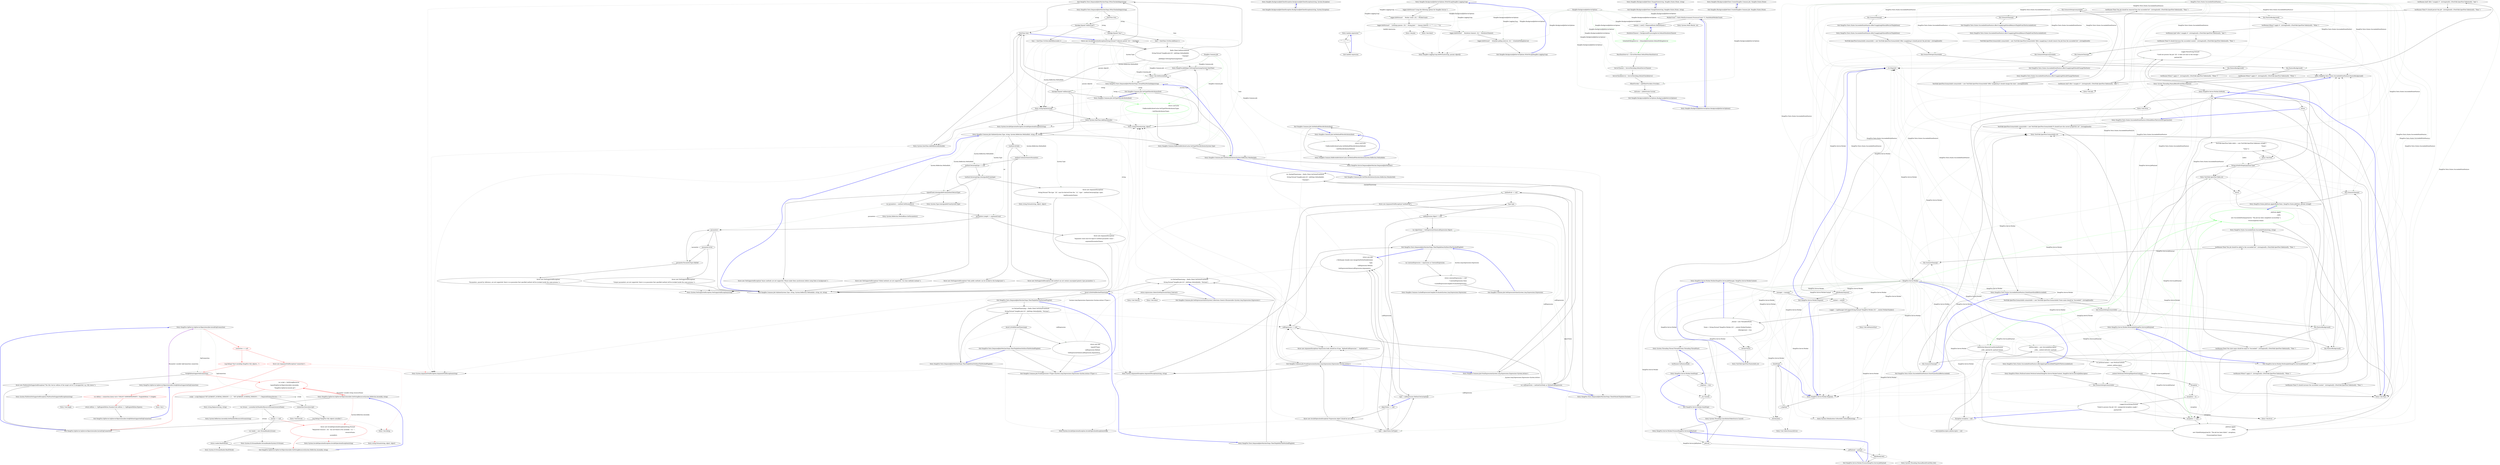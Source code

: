 digraph  {
n0 [label="Entry HangFire.SqlServer.SqlServerObjectsInstaller.Install(SqlConnection)", span="34-34", cluster="HangFire.SqlServer.SqlServerObjectsInstaller.Install(SqlConnection)"];
n1 [label="connection == null", span="36-36", cluster="HangFire.SqlServer.SqlServerObjectsInstaller.Install(SqlConnection)", color=red, community=0];
n4 [label="!IsSqlEditionSupported(connection)", span="40-40", cluster="HangFire.SqlServer.SqlServerObjectsInstaller.Install(SqlConnection)"];
n8 [label="connection.Execute(script)", span="51-51", cluster="HangFire.SqlServer.SqlServerObjectsInstaller.Install(SqlConnection)"];
n2 [label="throw new ArgumentNullException(''connection'');", span="36-36", cluster="HangFire.SqlServer.SqlServerObjectsInstaller.Install(SqlConnection)", color=red, community=0];
n3 [label="Log.Debug(''Start installing HangFire SQL objects...'')", span="38-38", cluster="HangFire.SqlServer.SqlServerObjectsInstaller.Install(SqlConnection)", color=red, community=0];
n12 [label="Entry Unk.Debug", span="", cluster="Unk.Debug"];
n5 [label="throw new PlatformNotSupportedException(''The SQL Server edition of the target server is unsupported, e.g. SQL Azure.'');", span="42-42", cluster="HangFire.SqlServer.SqlServerObjectsInstaller.Install(SqlConnection)"];
n6 [label="var script = GetStringResource(\r\n                typeof(SqlServerObjectsInstaller).Assembly, \r\n                ''HangFire.SqlServer.Install.sql'')", span="45-47", cluster="HangFire.SqlServer.SqlServerObjectsInstaller.Install(SqlConnection)", color=red, community=0];
n13 [label="Entry HangFire.SqlServer.SqlServerObjectsInstaller.IsSqlEditionSupported(SqlConnection)", span="56-56", cluster="HangFire.SqlServer.SqlServerObjectsInstaller.IsSqlEditionSupported(SqlConnection)"];
n7 [label="script = script.Replace(''SET @TARGET_SCHEMA_VERSION = 2;'', ''SET @TARGET_SCHEMA_VERSION = '' + RequiredSchemaVersion + '';'')", span="49-49", cluster="HangFire.SqlServer.SqlServerObjectsInstaller.Install(SqlConnection)"];
n15 [label="Entry HangFire.SqlServer.SqlServerObjectsInstaller.GetStringResource(System.Reflection.Assembly, string)", span="62-62", cluster="HangFire.SqlServer.SqlServerObjectsInstaller.GetStringResource(System.Reflection.Assembly, string)"];
n16 [label="Entry string.Replace(string, string)", span="0-0", cluster="string.Replace(string, string)"];
n9 [label="Log.Debug(''HangFire SQL objects installed.'')", span="53-53", cluster="HangFire.SqlServer.SqlServerObjectsInstaller.Install(SqlConnection)"];
n17 [label="Entry Unk.Execute", span="", cluster="Unk.Execute"];
n10 [label="Exit HangFire.SqlServer.SqlServerObjectsInstaller.Install(SqlConnection)", span="34-34", cluster="HangFire.SqlServer.SqlServerObjectsInstaller.Install(SqlConnection)"];
n14 [label="Entry System.PlatformNotSupportedException.PlatformNotSupportedException(string)", span="0-0", cluster="System.PlatformNotSupportedException.PlatformNotSupportedException(string)"];
n11 [label="Entry System.ArgumentNullException.ArgumentNullException(string)", span="0-0", cluster="System.ArgumentNullException.ArgumentNullException(string)"];
n18 [label="var edition = connection.Query<int>(''SELECT SERVERPROPERTY ( 'EngineEdition' )'').Single()", span="58-58", cluster="HangFire.SqlServer.SqlServerObjectsInstaller.IsSqlEditionSupported(SqlConnection)", color=red, community=0];
n19 [label="return edition >= SqlEngineEdition.Standard && edition <= SqlEngineEdition.Express;", span="59-59", cluster="HangFire.SqlServer.SqlServerObjectsInstaller.IsSqlEditionSupported(SqlConnection)"];
n21 [label="Entry Unk.>", span="", cluster="Unk.>"];
n22 [label="Entry Unk.Single", span="", cluster="Unk.Single"];
n20 [label="Exit HangFire.SqlServer.SqlServerObjectsInstaller.IsSqlEditionSupported(SqlConnection)", span="56-56", cluster="HangFire.SqlServer.SqlServerObjectsInstaller.IsSqlEditionSupported(SqlConnection)"];
n23 [label="var stream = assembly.GetManifestResourceStream(resourceName)", span="64-64", cluster="HangFire.SqlServer.SqlServerObjectsInstaller.GetStringResource(System.Reflection.Assembly, string)"];
n25 [label="throw new InvalidOperationException(String.Format(\r\n                        ''Requested resource `{0}` was not found in the assembly `{1}`.'',\r\n                        resourceName,\r\n                        assembly));", span="68-71", cluster="HangFire.SqlServer.SqlServerObjectsInstaller.GetStringResource(System.Reflection.Assembly, string)", color=red, community=0];
n24 [label="stream == null", span="66-66", cluster="HangFire.SqlServer.SqlServerObjectsInstaller.GetStringResource(System.Reflection.Assembly, string)"];
n29 [label="Entry System.Reflection.Assembly.GetManifestResourceStream(string)", span="0-0", cluster="System.Reflection.Assembly.GetManifestResourceStream(string)"];
n26 [label="var reader = new StreamReader(stream)", span="74-74", cluster="HangFire.SqlServer.SqlServerObjectsInstaller.GetStringResource(System.Reflection.Assembly, string)"];
n27 [label="return reader.ReadToEnd();", span="76-76", cluster="HangFire.SqlServer.SqlServerObjectsInstaller.GetStringResource(System.Reflection.Assembly, string)"];
n32 [label="Entry System.IO.StreamReader.StreamReader(System.IO.Stream)", span="0-0", cluster="System.IO.StreamReader.StreamReader(System.IO.Stream)"];
n28 [label="Exit HangFire.SqlServer.SqlServerObjectsInstaller.GetStringResource(System.Reflection.Assembly, string)", span="62-62", cluster="HangFire.SqlServer.SqlServerObjectsInstaller.GetStringResource(System.Reflection.Assembly, string)"];
n30 [label="Entry System.InvalidOperationException.InvalidOperationException(string)", span="0-0", cluster="System.InvalidOperationException.InvalidOperationException(string)"];
n31 [label="Entry string.Format(string, object, object)", span="0-0", cluster="string.Format(string, object, object)"];
n33 [label="Entry System.IO.StreamReader.ReadToEnd()", span="0-0", cluster="System.IO.StreamReader.ReadToEnd()"];
m0_0 [label="Entry Hangfire.BackgroundJobClientException.BackgroundJobClientException(string, System.Exception)", span="23-23", cluster="Hangfire.BackgroundJobClientException.BackgroundJobClientException(string, System.Exception)", file="BackgroundJobClientException.cs"];
m0_1 [label="Exit Hangfire.BackgroundJobClientException.BackgroundJobClientException(string, System.Exception)", span="23-23", cluster="Hangfire.BackgroundJobClientException.BackgroundJobClientException(string, System.Exception)", file="BackgroundJobClientException.cs"];
m3_12 [label="Entry Hangfire.BackgroundJobServerOptions.WriteToLog(Hangfire.Logging.ILog)", span="86-86", cluster="Hangfire.BackgroundJobServerOptions.WriteToLog(Hangfire.Logging.ILog)", file="BackgroundJobServerOptions.cs"];
m3_14 [label="logger.InfoFormat(''    Worker count: {0}.'', WorkerCount)", span="89-89", cluster="Hangfire.BackgroundJobServerOptions.WriteToLog(Hangfire.Logging.ILog)", file="BackgroundJobServerOptions.cs"];
m3_15 [label="logger.InfoFormat(''    Listening queues: {0}.'', String.Join('', '', Queues.Select(x => ''''' + x + ''''')))", span="90-90", cluster="Hangfire.BackgroundJobServerOptions.WriteToLog(Hangfire.Logging.ILog)", file="BackgroundJobServerOptions.cs"];
m3_16 [label="logger.InfoFormat(''    Shutdown timeout: {0}.'', ShutdownTimeout)", span="91-91", cluster="Hangfire.BackgroundJobServerOptions.WriteToLog(Hangfire.Logging.ILog)", file="BackgroundJobServerOptions.cs"];
m3_17 [label="logger.InfoFormat(''    Schedule polling interval: {0}.'', SchedulePollingInterval)", span="92-92", cluster="Hangfire.BackgroundJobServerOptions.WriteToLog(Hangfire.Logging.ILog)", file="BackgroundJobServerOptions.cs"];
m3_13 [label="logger.InfoFormat(''Using the following options for Hangfire Server:'')", span="88-88", cluster="Hangfire.BackgroundJobServerOptions.WriteToLog(Hangfire.Logging.ILog)", file="BackgroundJobServerOptions.cs"];
m3_18 [label="Exit Hangfire.BackgroundJobServerOptions.WriteToLog(Hangfire.Logging.ILog)", span="86-86", cluster="Hangfire.BackgroundJobServerOptions.WriteToLog(Hangfire.Logging.ILog)", file="BackgroundJobServerOptions.cs"];
m3_0 [label="Entry Hangfire.BackgroundJobServerOptions.BackgroundJobServerOptions()", span="34-34", cluster="Hangfire.BackgroundJobServerOptions.BackgroundJobServerOptions()", file="BackgroundJobServerOptions.cs"];
m3_1 [label="WorkerCount = Math.Min(Environment.ProcessorCount * 5, MaxDefaultWorkerCount)", span="36-36", cluster="Hangfire.BackgroundJobServerOptions.BackgroundJobServerOptions()", file="BackgroundJobServerOptions.cs"];
m3_11 [label="Entry System.Math.Min(int, int)", span="0-0", cluster="System.Math.Min(int, int)", file="BackgroundJobServerOptions.cs"];
m3_19 [label="Entry Hangfire.Logging.ILog.InfoFormat(string, params object[])", span="210-210", cluster="Hangfire.Logging.ILog.InfoFormat(string, params object[])", file="BackgroundJobServerOptions.cs"];
m3_2 [label="Queues = new[] { EnqueuedState.DefaultQueue }", span="37-37", cluster="Hangfire.BackgroundJobServerOptions.BackgroundJobServerOptions()", file="BackgroundJobServerOptions.cs"];
m3_3 [label="ShutdownTimeout = BackgroundProcessingServer.DefaultShutdownTimeout", span="38-38", cluster="Hangfire.BackgroundJobServerOptions.BackgroundJobServerOptions()", file="BackgroundJobServerOptions.cs"];
m3_21 [label="Entry Unk.Join", span="", cluster="Unk.Join", file="BackgroundJobServerOptions.cs"];
m3_4 [label="SchedulePollingInterval = DelayedJobScheduler.DefaultPollingInterval", span="39-39", cluster="Hangfire.BackgroundJobServerOptions.BackgroundJobServerOptions()", color=green, community=0, file="BackgroundJobServerOptions.cs"];
m3_5 [label="HeartbeatInterval = ServerHeartbeat.DefaultHeartbeatInterval", span="40-40", cluster="Hangfire.BackgroundJobServerOptions.BackgroundJobServerOptions()", file="BackgroundJobServerOptions.cs"];
m3_6 [label="ServerTimeout = ServerWatchdog.DefaultServerTimeout", span="41-41", cluster="Hangfire.BackgroundJobServerOptions.BackgroundJobServerOptions()", file="BackgroundJobServerOptions.cs"];
m3_7 [label="ServerCheckInterval = ServerWatchdog.DefaultCheckInterval", span="42-42", cluster="Hangfire.BackgroundJobServerOptions.BackgroundJobServerOptions()", file="BackgroundJobServerOptions.cs"];
m3_8 [label="FilterProvider = JobFilterProviders.Providers", span="44-44", cluster="Hangfire.BackgroundJobServerOptions.BackgroundJobServerOptions()", file="BackgroundJobServerOptions.cs"];
m3_9 [label="Activator = JobActivator.Current", span="45-45", cluster="Hangfire.BackgroundJobServerOptions.BackgroundJobServerOptions()", file="BackgroundJobServerOptions.cs"];
m3_10 [label="Exit Hangfire.BackgroundJobServerOptions.BackgroundJobServerOptions()", span="34-34", cluster="Hangfire.BackgroundJobServerOptions.BackgroundJobServerOptions()", file="BackgroundJobServerOptions.cs"];
m3_22 [label="Entry lambda expression", span="90-90", cluster="lambda expression", file="BackgroundJobServerOptions.cs"];
m3_23 [label="''''' + x + '''''", span="90-90", cluster="lambda expression", file="BackgroundJobServerOptions.cs"];
m3_24 [label="Exit lambda expression", span="90-90", cluster="lambda expression", file="BackgroundJobServerOptions.cs"];
m3_20 [label="Entry Unk.Select", span="", cluster="Unk.Select", file="BackgroundJobServerOptions.cs"];
m3_25 [label="Hangfire.BackgroundJobServerOptions", span="", file="BackgroundJobServerOptions.cs"];
m4_2 [label="Entry Hangfire.IBackgroundJobClient.ChangeState(string, Hangfire.States.IState, string)", span="63-63", cluster="Hangfire.IBackgroundJobClient.ChangeState(string, Hangfire.States.IState, string)", file="IBackgroundJobClient.cs"];
m4_3 [label="Exit Hangfire.IBackgroundJobClient.ChangeState(string, Hangfire.States.IState, string)", span="63-63", cluster="Hangfire.IBackgroundJobClient.ChangeState(string, Hangfire.States.IState, string)", file="IBackgroundJobClient.cs"];
m4_0 [label="Entry Hangfire.IBackgroundJobClient.Create(Hangfire.Common.Job, Hangfire.States.IState)", span="50-50", cluster="Hangfire.IBackgroundJobClient.Create(Hangfire.Common.Job, Hangfire.States.IState)", file="IBackgroundJobClient.cs"];
m4_1 [label="Exit Hangfire.IBackgroundJobClient.Create(Hangfire.Common.Job, Hangfire.States.IState)", span="50-50", cluster="Hangfire.IBackgroundJobClient.Create(Hangfire.Common.Job, Hangfire.States.IState)", file="IBackgroundJobClient.cs"];
m5_52 [label="var fetchedTimestamp = Redis.Client.GetValueFromHash(\r\n                String.Format(''hangfire:job:{0}'', JobSteps.DefaultJobId), ''Fetched'')", span="82-83", cluster="HangFire.Tests.DequeuedJobsWatcherSteps.ThenTheJobHasTheFetchedFlagSet()", file="Job.cs"];
m5_84 [label="return expressions.Select(GetExpressionValue).ToArray();", span="364-364", cluster="Hangfire.Common.Job.GetExpressionValues(System.Collections.Generic.IEnumerable<System.Linq.Expressions.Expression>)", file="Job.cs"];
m5_85 [label="Exit Hangfire.Common.Job.GetExpressionValues(System.Collections.Generic.IEnumerable<System.Linq.Expressions.Expression>)", span="362-362", cluster="Hangfire.Common.Job.GetExpressionValues(System.Collections.Generic.IEnumerable<System.Linq.Expressions.Expression>)", file="Job.cs"];
m5_40 [label="callExpression.Object != null", span="239-239", cluster="Hangfire.Common.Job.FromExpression(System.Linq.Expressions.Expression<System.Action>)", file="Job.cs"];
m5_82 [label="Entry string.Format(string, object, object)", span="0-0", cluster="string.Format(string, object, object)", file="Job.cs"];
m5_41 [label="var objectValue = GetExpressionValue(callExpression.Object)", span="241-241", cluster="Hangfire.Common.Job.FromExpression(System.Linq.Expressions.Expression<System.Action>)", file="Job.cs"];
m5_6 [label="throw new InvalidOperationException(String.Format(''Unknown period '{0}'.'', timeAgo));", span="15-15", cluster="HangFire.Tests.DequeuedJobsWatcherSteps.ItWasCheckedAAgo(string)", file="Job.cs"];
m5_14 [label="Entry HangFire.JobHelper.ToStringTimestamp(System.DateTime)", span="55-55", cluster="HangFire.JobHelper.ToStringTimestamp(System.DateTime)", file="Job.cs"];
m5_15 [label="Entry Unk.SetEntryInHash", span="", cluster="Unk.SetEntryInHash", file="Job.cs"];
m5_16 [label="Entry HangFire.Tests.DequeuedJobsWatcherSteps.GivenItWasFetchedAAgo(string)", span="24-24", cluster="HangFire.Tests.DequeuedJobsWatcherSteps.GivenItWasFetchedAAgo(string)", file="Job.cs"];
m5_13 [label="Entry string.Format(string, object)", span="0-0", cluster="string.Format(string, object)", file="Job.cs"];
m5_7 [label="Redis.Client.SetEntryInHash(\r\n                String.Format(''hangfire:job:{0}'', JobSteps.DefaultJobId),\r\n                ''Checked'',\r\n                JobHelper.ToStringTimestamp(time))", span="17-20", cluster="HangFire.Tests.DequeuedJobsWatcherSteps.ItWasCheckedAAgo(string)", file="Job.cs"];
m5_9 [label="Entry string.Equals(string)", span="0-0", cluster="string.Equals(string)", file="Job.cs"];
m5_11 [label="Entry System.DateTime.AddDays(double)", span="0-0", cluster="System.DateTime.AddDays(double)", file="Job.cs"];
m5_8 [label="Exit HangFire.Tests.DequeuedJobsWatcherSteps.ItWasCheckedAAgo(string)", span="10-10", cluster="HangFire.Tests.DequeuedJobsWatcherSteps.ItWasCheckedAAgo(string)", file="Job.cs"];
m5_10 [label="Entry System.DateTime.AddMilliseconds(double)", span="0-0", cluster="System.DateTime.AddMilliseconds(double)", file="Job.cs"];
m5_12 [label="Entry System.InvalidOperationException.InvalidOperationException(string)", span="0-0", cluster="System.InvalidOperationException.InvalidOperationException(string)", file="Job.cs"];
m5_17 [label="DateTime time", span="26-26", cluster="HangFire.Tests.DequeuedJobsWatcherSteps.GivenItWasFetchedAAgo(string)", file="Job.cs"];
m5_39 [label="Type type", span="237-237", cluster="Hangfire.Common.Job.FromExpression(System.Linq.Expressions.Expression<System.Action>)", file="Job.cs"];
m5_91 [label="Entry Hangfire.Common.CachedExpressionCompiler.Evaluate(System.Linq.Expressions.Expression)", span="25-25", cluster="Hangfire.Common.CachedExpressionCompiler.Evaluate(System.Linq.Expressions.Expression)", file="Job.cs"];
m5_32 [label="var checkedTimestamp = Redis.Client.GetValueFromHash(\r\n                String.Format(''hangfire:job:{0}'', JobSteps.DefaultJobId),\r\n                ''Checked'')", span="49-51", cluster="HangFire.Tests.DequeuedJobsWatcherSteps.ThenItMarksTheJobAsChecked()", file="Job.cs"];
m5_81 [label="Entry System.Type.IsAssignableFrom(System.Type)", span="0-0", cluster="System.Type.IsAssignableFrom(System.Type)", file="Job.cs"];
m5_51 [label="Entry HangFire.Tests.DequeuedJobsWatcherSteps.ThenTheJobHasTheFetchedFlagSet()", span="80-80", cluster="HangFire.Tests.DequeuedJobsWatcherSteps.ThenTheJobHasTheFetchedFlagSet()", file="Job.cs"];
m5_23 [label="Entry Hangfire.Common.ReflectedAttributeCache.GetTypeFilterAttributes(System.Type)", span="33-33", cluster="Hangfire.Common.ReflectedAttributeCache.GetTypeFilterAttributes(System.Type)", file="Job.cs"];
m5_18 [label="timeAgo.Equals(''millisecond'')", span="27-27", cluster="HangFire.Tests.DequeuedJobsWatcherSteps.GivenItWasFetchedAAgo(string)", file="Job.cs"];
m5_20 [label="Entry Hangfire.Common.Job.GetTypeFilterAttributes(bool)", span="178-178", cluster="Hangfire.Common.Job.GetTypeFilterAttributes(bool)", file="Job.cs"];
m5_22 [label="Exit Hangfire.Common.Job.GetTypeFilterAttributes(bool)", span="178-178", cluster="Hangfire.Common.Job.GetTypeFilterAttributes(bool)", file="Job.cs"];
m5_19 [label="Entry Hangfire.Common.Job.Validate(System.Type, string, System.Reflection.MethodInfo, string, int, string)", span="297-297", cluster="Hangfire.Common.Job.Validate(System.Type, string, System.Reflection.MethodInfo, string, int, string)", file="Job.cs"];
m5_21 [label="return useCache\r\n                ? ReflectedAttributeCache.GetTypeFilterAttributes(Type)\r\n                : GetFilterAttributes(Type);", span="180-182", cluster="Hangfire.Common.Job.GetTypeFilterAttributes(bool)", file="Job.cs", color=green, community=0];
m5_24 [label="Entry Hangfire.Common.Job.GetFilterAttributes(System.Reflection.MemberInfo)", span="192-192", cluster="Hangfire.Common.Job.GetFilterAttributes(System.Reflection.MemberInfo)", file="Job.cs"];
m5_53 [label="Assert.IsNotNull(fetchedTimestamp)", span="85-85", cluster="HangFire.Tests.DequeuedJobsWatcherSteps.ThenTheJobHasTheFetchedFlagSet()", file="Job.cs"];
m5_59 [label="return new Job(\r\n                typeof(TType),\r\n                callExpression.Method,\r\n                GetExpressionValues(callExpression.Arguments));", span="291-294", cluster="Hangfire.Common.Job.FromExpression<TType>(System.Linq.Expressions.Expression<System.Action<TType>>)", file="Job.cs"];
m5_56 [label="var fetchedTimestamp = Redis.Client.GetValueFromHash(\r\n                String.Format(''hangfire:job:{0}'', JobSteps.DefaultJobId), ''Fetched'')", span="91-92", cluster="HangFire.Tests.DequeuedJobsWatcherSteps.ThenTheJobDoesNotHaveTheFetchedFlagSet()", file="Job.cs"];
m5_57 [label="Assert.IsNull(fetchedTimestamp)", span="94-94", cluster="HangFire.Tests.DequeuedJobsWatcherSteps.ThenTheJobDoesNotHaveTheFetchedFlagSet()", file="Job.cs"];
m5_54 [label="Exit HangFire.Tests.DequeuedJobsWatcherSteps.ThenTheJobHasTheFetchedFlagSet()", span="80-80", cluster="HangFire.Tests.DequeuedJobsWatcherSteps.ThenTheJobHasTheFetchedFlagSet()", file="Job.cs"];
m5_58 [label="Exit HangFire.Tests.DequeuedJobsWatcherSteps.ThenTheJobDoesNotHaveTheFetchedFlagSet()", span="89-89", cluster="HangFire.Tests.DequeuedJobsWatcherSteps.ThenTheJobDoesNotHaveTheFetchedFlagSet()", file="Job.cs"];
m5_55 [label="Entry HangFire.Tests.DequeuedJobsWatcherSteps.ThenTheJobDoesNotHaveTheFetchedFlagSet()", span="89-89", cluster="HangFire.Tests.DequeuedJobsWatcherSteps.ThenTheJobDoesNotHaveTheFetchedFlagSet()", file="Job.cs"];
m5_60 [label="Exit Hangfire.Common.Job.FromExpression<TType>(System.Linq.Expressions.Expression<System.Action<TType>>)", span="281-281", cluster="Hangfire.Common.Job.FromExpression<TType>(System.Linq.Expressions.Expression<System.Action<TType>>)", file="Job.cs"];
m5_31 [label="Entry HangFire.Tests.DequeuedJobsWatcherSteps.ThenItMarksTheJobAsChecked()", span="47-47", cluster="HangFire.Tests.DequeuedJobsWatcherSteps.ThenItMarksTheJobAsChecked()", file="Job.cs"];
m5_30 [label="Exit Hangfire.Common.Job.GetFilterAttributes(System.Reflection.MemberInfo)", span="192-192", cluster="Hangfire.Common.Job.GetFilterAttributes(System.Reflection.MemberInfo)", file="Job.cs"];
m5_0 [label="Entry HangFire.Tests.DequeuedJobsWatcherSteps.ItWasCheckedAAgo(string)", span="10-10", cluster="HangFire.Tests.DequeuedJobsWatcherSteps.ItWasCheckedAAgo(string)", file="Job.cs"];
m5_1 [label="DateTime time", span="12-12", cluster="HangFire.Tests.DequeuedJobsWatcherSteps.ItWasCheckedAAgo(string)", file="Job.cs"];
m5_2 [label="timeAgo.Equals(''millisecond'')", span="13-13", cluster="HangFire.Tests.DequeuedJobsWatcherSteps.ItWasCheckedAAgo(string)", file="Job.cs"];
m5_4 [label="timeAgo.Equals(''day'')", span="14-14", cluster="HangFire.Tests.DequeuedJobsWatcherSteps.ItWasCheckedAAgo(string)", file="Job.cs"];
m5_3 [label="time = DateTime.UtcNow.AddMilliseconds(-1)", span="13-13", cluster="HangFire.Tests.DequeuedJobsWatcherSteps.ItWasCheckedAAgo(string)", file="Job.cs"];
m5_5 [label="time = DateTime.UtcNow.AddDays(-1)", span="14-14", cluster="HangFire.Tests.DequeuedJobsWatcherSteps.ItWasCheckedAAgo(string)", file="Job.cs"];
m5_49 [label="Exit HangFire.Tests.DequeuedJobsWatcherSteps.ThenTheJobDoesNotHaveTheCheckedFlagSet()", span="70-70", cluster="HangFire.Tests.DequeuedJobsWatcherSteps.ThenTheJobDoesNotHaveTheCheckedFlagSet()", file="Job.cs"];
m5_88 [label="var constantExpression = expression as ConstantExpression", span="369-369", cluster="Hangfire.Common.Job.GetExpressionValue(System.Linq.Expressions.Expression)", file="Job.cs"];
m5_89 [label="return constantExpression != null\r\n                ? constantExpression.Value\r\n                : CachedExpressionCompiler.Evaluate(expression);", span="371-373", cluster="Hangfire.Common.Job.GetExpressionValue(System.Linq.Expressions.Expression)", file="Job.cs"];
m5_90 [label="Exit Hangfire.Common.Job.GetExpressionValue(System.Linq.Expressions.Expression)", span="367-367", cluster="Hangfire.Common.Job.GetExpressionValue(System.Linq.Expressions.Expression)", file="Job.cs"];
m5_50 [label="Entry System.InvalidOperationException.InvalidOperationException(string)", span="0-0", cluster="System.InvalidOperationException.InvalidOperationException(string)", file="Job.cs"];
m5_87 [label="Entry Unk.ToArray", span="", cluster="Unk.ToArray", file="Job.cs"];
m5_25 [label="Entry Hangfire.Common.Job.GetMethodFilterAttributes(bool)", span="185-185", cluster="Hangfire.Common.Job.GetMethodFilterAttributes(bool)", file="Job.cs"];
m5_26 [label="return useCache\r\n                ? ReflectedAttributeCache.GetMethodFilterAttributes(Method)\r\n                : GetFilterAttributes(Method);", span="187-189", cluster="Hangfire.Common.Job.GetMethodFilterAttributes(bool)", file="Job.cs"];
m5_27 [label="Exit Hangfire.Common.Job.GetMethodFilterAttributes(bool)", span="185-185", cluster="Hangfire.Common.Job.GetMethodFilterAttributes(bool)", file="Job.cs"];
m5_28 [label="Entry Hangfire.Common.ReflectedAttributeCache.GetMethodFilterAttributes(System.Reflection.MethodInfo)", span="38-38", cluster="Hangfire.Common.ReflectedAttributeCache.GetMethodFilterAttributes(System.Reflection.MethodInfo)", file="Job.cs"];
m5_80 [label="Entry System.NotSupportedException.NotSupportedException(string)", span="0-0", cluster="System.NotSupportedException.NotSupportedException(string)", file="Job.cs"];
m5_29 [label="Entry HangFire.Server.DequeuedJobsWatcher.DequeuedJobsWatcher()", span="8-8", cluster="HangFire.Server.DequeuedJobsWatcher.DequeuedJobsWatcher()", file="Job.cs"];
m5_38 [label="throw new ArgumentException(''Expression body should be of type `MethodCallExpression`'', ''methodCall'');", span="234-234", cluster="Hangfire.Common.Job.FromExpression(System.Linq.Expressions.Expression<System.Action>)", file="Job.cs"];
m5_86 [label="Entry Unk.Select", span="", cluster="Unk.Select", file="Job.cs"];
m5_46 [label="return new Job(\r\n                // ReSharper disable once AssignNullToNotNullAttribute\r\n                type,\r\n                callExpression.Method,\r\n                GetExpressionValues(callExpression.Arguments));", span="254-258", cluster="Hangfire.Common.Job.FromExpression(System.Linq.Expressions.Expression<System.Action>)", file="Job.cs"];
m5_47 [label="Exit Hangfire.Common.Job.FromExpression(System.Linq.Expressions.Expression<System.Action>)", span="227-227", cluster="Hangfire.Common.Job.FromExpression(System.Linq.Expressions.Expression<System.Action>)", file="Job.cs"];
m5_48 [label="Entry System.ArgumentException.ArgumentException(string, string)", span="0-0", cluster="System.ArgumentException.ArgumentException(string, string)", file="Job.cs"];
m5_37 [label="callExpression == null", span="232-232", cluster="Hangfire.Common.Job.FromExpression(System.Linq.Expressions.Expression<System.Action>)", file="Job.cs"];
m5_33 [label="Entry Hangfire.Common.Job.FromExpression(System.Linq.Expressions.Expression<System.Action>)", span="227-227", cluster="Hangfire.Common.Job.FromExpression(System.Linq.Expressions.Expression<System.Action>)", file="Job.cs"];
m5_34 [label="methodCall == null", span="229-229", cluster="Hangfire.Common.Job.FromExpression(System.Linq.Expressions.Expression<System.Action>)", file="Job.cs"];
m5_35 [label="throw new ArgumentNullException(''methodCall'');", span="229-229", cluster="Hangfire.Common.Job.FromExpression(System.Linq.Expressions.Expression<System.Action>)", file="Job.cs"];
m5_36 [label="var callExpression = methodCall.Body as MethodCallExpression", span="231-231", cluster="Hangfire.Common.Job.FromExpression(System.Linq.Expressions.Expression<System.Action>)", file="Job.cs"];
m5_42 [label="objectValue == null", span="242-242", cluster="Hangfire.Common.Job.FromExpression(System.Linq.Expressions.Expression<System.Action>)", file="Job.cs"];
m5_43 [label="throw new InvalidOperationException(''Expression object should be not null.'');", span="244-244", cluster="Hangfire.Common.Job.FromExpression(System.Linq.Expressions.Expression<System.Action>)", file="Job.cs"];
m5_44 [label="type = objectValue.GetType()", span="247-247", cluster="Hangfire.Common.Job.FromExpression(System.Linq.Expressions.Expression<System.Action>)", file="Job.cs"];
m5_45 [label="type = callExpression.Method.DeclaringType", span="251-251", cluster="Hangfire.Common.Job.FromExpression(System.Linq.Expressions.Expression<System.Action>)", file="Job.cs"];
m5_83 [label="Entry System.Reflection.MethodBase.GetParameters()", span="0-0", cluster="System.Reflection.MethodBase.GetParameters()", file="Job.cs"];
m5_61 [label="!method.IsPublic", span="306-306", cluster="Hangfire.Common.Job.Validate(System.Type, string, System.Reflection.MethodInfo, string, int, string)", file="Job.cs"];
m5_63 [label="method.ContainsGenericParameters", span="311-311", cluster="Hangfire.Common.Job.Validate(System.Type, string, System.Reflection.MethodInfo, string, int, string)", file="Job.cs"];
m5_65 [label="method.DeclaringType == null", span="316-316", cluster="Hangfire.Common.Job.Validate(System.Type, string, System.Reflection.MethodInfo, string, int, string)", file="Job.cs"];
m5_67 [label="!method.DeclaringType.IsAssignableFrom(type)", span="321-321", cluster="Hangfire.Common.Job.Validate(System.Type, string, System.Reflection.MethodInfo, string, int, string)", file="Job.cs"];
m5_68 [label="throw new ArgumentException(\r\n                    String.Format(''The type `{0}` must be derived from the `{1}` type.'', method.DeclaringType, type),\r\n                    typeParameterName);", span="323-325", cluster="Hangfire.Common.Job.Validate(System.Type, string, System.Reflection.MethodInfo, string, int, string)", file="Job.cs"];
m5_69 [label="typeof(Task).IsAssignableFrom(method.ReturnType)", span="328-328", cluster="Hangfire.Common.Job.Validate(System.Type, string, System.Reflection.MethodInfo, string, int, string)", file="Job.cs"];
m5_71 [label="var parameters = method.GetParameters()", span="333-333", cluster="Hangfire.Common.Job.Validate(System.Type, string, System.Reflection.MethodInfo, string, int, string)", file="Job.cs"];
m5_72 [label="parameters.Length != argumentCount", span="335-335", cluster="Hangfire.Common.Job.Validate(System.Type, string, System.Reflection.MethodInfo, string, int, string)", file="Job.cs"];
m5_73 [label="throw new ArgumentException(\r\n                    ''Argument count must be equal to method parameter count.'',\r\n                    argumentParameterName);", span="337-339", cluster="Hangfire.Common.Job.Validate(System.Type, string, System.Reflection.MethodInfo, string, int, string)", file="Job.cs"];
m5_62 [label="throw new NotSupportedException(''Only public methods can be invoked in the background.'');", span="308-308", cluster="Hangfire.Common.Job.Validate(System.Type, string, System.Reflection.MethodInfo, string, int, string)", file="Job.cs"];
m5_64 [label="throw new NotSupportedException(''Job method can not contain unassigned generic type parameters.'');", span="313-313", cluster="Hangfire.Common.Job.Validate(System.Type, string, System.Reflection.MethodInfo, string, int, string)", file="Job.cs"];
m5_66 [label="throw new NotSupportedException(''Global methods are not supported. Use class methods instead.'');", span="318-318", cluster="Hangfire.Common.Job.Validate(System.Type, string, System.Reflection.MethodInfo, string, int, string)", file="Job.cs"];
m5_70 [label="throw new NotSupportedException(''Async methods are not supported. Please make them synchronous before using them in background.'');", span="330-330", cluster="Hangfire.Common.Job.Validate(System.Type, string, System.Reflection.MethodInfo, string, int, string)", file="Job.cs"];
m5_74 [label=parameters, span="342-342", cluster="Hangfire.Common.Job.Validate(System.Type, string, System.Reflection.MethodInfo, string, int, string)", file="Job.cs"];
m5_76 [label="throw new NotSupportedException(\r\n                        ''Output parameters are not supported: there is no guarantee that specified method will be invoked inside the same process.'');", span="350-351", cluster="Hangfire.Common.Job.Validate(System.Type, string, System.Reflection.MethodInfo, string, int, string)", file="Job.cs"];
m5_78 [label="throw new NotSupportedException(\r\n                        ''Parameters, passed by reference, are not supported: there is no guarantee that specified method will be invoked inside the same process.'');", span="356-357", cluster="Hangfire.Common.Job.Validate(System.Type, string, System.Reflection.MethodInfo, string, int, string)", file="Job.cs"];
m5_77 [label="parameter.ParameterType.IsByRef", span="354-354", cluster="Hangfire.Common.Job.Validate(System.Type, string, System.Reflection.MethodInfo, string, int, string)", file="Job.cs"];
m5_75 [label="parameter.IsOut", span="348-348", cluster="Hangfire.Common.Job.Validate(System.Type, string, System.Reflection.MethodInfo, string, int, string)", file="Job.cs"];
m5_79 [label="Exit Hangfire.Common.Job.Validate(System.Type, string, System.Reflection.MethodInfo, string, int, string)", span="297-297", cluster="Hangfire.Common.Job.Validate(System.Type, string, System.Reflection.MethodInfo, string, int, string)", file="Job.cs"];
m5_92 [label="Hangfire.Common.Job", span="", file="Job.cs"];
m6_0 [label="Entry HangFire.Server.Worker.Worker(HangFire.Server.JobManager, HangFire.Server.WorkerContext)", span="32-32", cluster="HangFire.Server.Worker.Worker(HangFire.Server.JobManager, HangFire.Server.WorkerContext)", file="JobFacts.cs"];
m6_1 [label="_manager = manager", span="34-34", cluster="HangFire.Server.Worker.Worker(HangFire.Server.JobManager, HangFire.Server.WorkerContext)", file="JobFacts.cs"];
m6_2 [label="_context = context", span="35-35", cluster="HangFire.Server.Worker.Worker(HangFire.Server.JobManager, HangFire.Server.WorkerContext)", file="JobFacts.cs"];
m6_3 [label="Logger = LogManager.GetLogger(String.Format(''HangFire.Worker.{0}'', _context.WorkerNumber))", span="37-37", cluster="HangFire.Server.Worker.Worker(HangFire.Server.JobManager, HangFire.Server.WorkerContext)", file="JobFacts.cs"];
m6_4 [label="_thread = new Thread(DoWork)\r\n                {\r\n                    Name = String.Format(''HangFire.Worker.{0}'', _context.WorkerNumber),\r\n                    IsBackground = true\r\n                }", span="39-43", cluster="HangFire.Server.Worker.Worker(HangFire.Server.JobManager, HangFire.Server.WorkerContext)", file="JobFacts.cs"];
m6_25 [label="_thread.Join()", span="88-88", cluster="HangFire.Server.Worker.Dispose()", file="JobFacts.cs"];
m6_29 [label="Entry Unk.CollectScenarioErrors", span="", cluster="Unk.CollectScenarioErrors", file="JobFacts.cs"];
m6_47 [label="this.FeatureBackground()", span="108-108", cluster="HangFire.Tests.States.SucceededStateFeature.ItShouldHaveTheCorrectPropertiesSet()", file="JobFacts.cs"];
m6_74 [label="this.ScenarioSetup(scenarioInfo)", span="168-168", cluster="HangFire.Tests.States.SucceededStateFeature.AfterApplyingItShouldAddTheJobToTheSucceededList()", file="JobFacts.cs"];
m6_14 [label="Exit HangFire.Server.Worker.SendStop()", span="47-47", cluster="HangFire.Server.Worker.SendStop()", file="JobFacts.cs"];
m6_15 [label="Entry System.Threading.CancellationTokenSource.Cancel()", span="0-0", cluster="System.Threading.CancellationTokenSource.Cancel()", file="JobFacts.cs"];
m6_16 [label="Entry HangFire.Server.Worker.Process(HangFire.Server.JobPayload)", span="71-71", cluster="HangFire.Server.Worker.Process(HangFire.Server.JobPayload)", file="JobFacts.cs"];
m6_17 [label=_jobLock, span="73-73", cluster="HangFire.Server.Worker.Process(HangFire.Server.JobPayload)", file="JobFacts.cs"];
m6_21 [label="Entry System.Threading.ManualResetEventSlim.Set()", span="0-0", cluster="System.Threading.ManualResetEventSlim.Set()", file="JobFacts.cs"];
m6_18 [label="_jobPayload = payload", span="75-75", cluster="HangFire.Server.Worker.Process(HangFire.Server.JobPayload)", file="JobFacts.cs"];
m6_19 [label="_jobIsReady.Set()", span="78-78", cluster="HangFire.Server.Worker.Process(HangFire.Server.JobPayload)", file="JobFacts.cs"];
m6_20 [label="Exit HangFire.Server.Worker.Process(HangFire.Server.JobPayload)", span="71-71", cluster="HangFire.Server.Worker.Process(HangFire.Server.JobPayload)", file="JobFacts.cs"];
m6_48 [label="TechTalk.SpecFlow.Table table1 = new TechTalk.SpecFlow.Table(new string[] {\r\n                        ''Name'',\r\n                        ''Value''})", span="110-112", cluster="HangFire.Tests.States.SucceededStateFeature.ItShouldHaveTheCorrectPropertiesSet()", file="JobFacts.cs"];
m6_10 [label="testRunner.OnFeatureEnd()", span="41-41", cluster="HangFire.Tests.States.SucceededStateFeature.FeatureTearDown()", file="JobFacts.cs"];
m6_30 [label="Entry HangFire.Tests.States.SucceededStateFeature.FeatureBackground()", span="71-71", cluster="HangFire.Tests.States.SucceededStateFeature.FeatureBackground()", file="JobFacts.cs"];
m6_26 [label="_cts.Dispose()", span="90-90", cluster="HangFire.Server.Worker.Dispose()", file="JobFacts.cs"];
m6_27 [label="_jobIsReady.Dispose()", span="91-91", cluster="HangFire.Server.Worker.Dispose()", file="JobFacts.cs"];
m6_28 [label="Exit HangFire.Server.Worker.Dispose()", span="81-81", cluster="HangFire.Server.Worker.Dispose()", file="JobFacts.cs"];
m6_7 [label="Entry System.Globalization.CultureInfo.CultureInfo(string)", span="0-0", cluster="System.Globalization.CultureInfo.CultureInfo(string)", file="JobFacts.cs"];
m6_89 [label="Entry Unk.And", span="", cluster="Unk.And", file="JobFacts.cs"];
m6_99 [label="Entry HangFire.Tests.States.SucceededStateFeature.AfterUnapplyingItShouldRemoveTheJobFromTheSucceededList()", span="225-225", cluster="HangFire.Tests.States.SucceededStateFeature.AfterUnapplyingItShouldRemoveTheJobFromTheSucceededList()", file="JobFacts.cs"];
m6_100 [label="TechTalk.SpecFlow.ScenarioInfo scenarioInfo = new TechTalk.SpecFlow.ScenarioInfo(''After unapplying it should remove the job from the succeeded list'', ((string[])(null)))", span="227-227", cluster="HangFire.Tests.States.SucceededStateFeature.AfterUnapplyingItShouldRemoveTheJobFromTheSucceededList()", file="JobFacts.cs"];
m6_101 [label="this.ScenarioSetup(scenarioInfo)", span="229-229", cluster="HangFire.Tests.States.SucceededStateFeature.AfterUnapplyingItShouldRemoveTheJobFromTheSucceededList()", file="JobFacts.cs"];
m6_102 [label="this.FeatureBackground()", span="231-231", cluster="HangFire.Tests.States.SucceededStateFeature.AfterUnapplyingItShouldRemoveTheJobFromTheSucceededList()", file="JobFacts.cs"];
m6_103 [label="testRunner.When(''I apply it'', ((string)(null)), ((TechTalk.SpecFlow.Table)(null)), ''When '')", span="233-233", cluster="HangFire.Tests.States.SucceededStateFeature.AfterUnapplyingItShouldRemoveTheJobFromTheSucceededList()", file="JobFacts.cs"];
m6_104 [label="testRunner.And(''after I unapply it'', ((string)(null)), ((TechTalk.SpecFlow.Table)(null)), ''And '')", span="235-235", cluster="HangFire.Tests.States.SucceededStateFeature.AfterUnapplyingItShouldRemoveTheJobFromTheSucceededList()", file="JobFacts.cs"];
m6_105 [label="testRunner.Then(''the job should be removed from the succeeded list'', ((string)(null)), ((TechTalk.SpecFlow.Table)(null)), ''Then '')", span="237-237", cluster="HangFire.Tests.States.SucceededStateFeature.AfterUnapplyingItShouldRemoveTheJobFromTheSucceededList()", file="JobFacts.cs"];
m6_106 [label="this.ScenarioCleanup()", span="239-239", cluster="HangFire.Tests.States.SucceededStateFeature.AfterUnapplyingItShouldRemoveTheJobFromTheSucceededList()", file="JobFacts.cs"];
m6_107 [label="Exit HangFire.Tests.States.SucceededStateFeature.AfterUnapplyingItShouldRemoveTheJobFromTheSucceededList()", span="225-225", cluster="HangFire.Tests.States.SucceededStateFeature.AfterUnapplyingItShouldRemoveTheJobFromTheSucceededList()", file="JobFacts.cs"];
m6_44 [label="Entry HangFire.Tests.States.SucceededStateFeature.ItShouldHaveTheCorrectPropertiesSet()", span="102-102", cluster="HangFire.Tests.States.SucceededStateFeature.ItShouldHaveTheCorrectPropertiesSet()", file="JobFacts.cs"];
m6_5 [label="_thread.Start()", span="44-44", cluster="HangFire.Server.Worker.Worker(HangFire.Server.JobManager, HangFire.Server.WorkerContext)", file="JobFacts.cs"];
m6_9 [label="Entry System.Threading.Thread.Thread(System.Threading.ThreadStart)", span="0-0", cluster="System.Threading.Thread.Thread(System.Threading.ThreadStart)", file="JobFacts.cs"];
m6_11 [label="Entry HangFire.Server.Worker.SendStop()", span="47-47", cluster="HangFire.Server.Worker.SendStop()", file="JobFacts.cs"];
m6_12 [label="_stopSent = true", span="49-49", cluster="HangFire.Server.Worker.SendStop()", file="JobFacts.cs"];
m6_6 [label="Entry TechTalk.SpecFlow.FeatureInfo.cstr", span="", cluster="TechTalk.SpecFlow.FeatureInfo.cstr", file="JobFacts.cs"];
m6_31 [label="Entry System.Threading.ManualResetEventSlim.Dispose()", span="0-0", cluster="System.Threading.ManualResetEventSlim.Dispose()", file="JobFacts.cs"];
m6_32 [label="Entry HangFire.Server.Worker.DoWork()", span="95-95", cluster="HangFire.Server.Worker.DoWork()", file="JobFacts.cs"];
m6_33 [label=true, span="99-99", cluster="HangFire.Server.Worker.DoWork()", file="JobFacts.cs"];
m6_8 [label="Entry Unk.OnFeatureStart", span="", cluster="Unk.OnFeatureStart", file="JobFacts.cs"];
m6_45 [label="TechTalk.SpecFlow.ScenarioInfo scenarioInfo = new TechTalk.SpecFlow.ScenarioInfo(''It should have the correct properties set'', ((string[])(null)))", span="104-104", cluster="HangFire.Tests.States.SucceededStateFeature.ItShouldHaveTheCorrectPropertiesSet()", file="JobFacts.cs"];
m6_34 [label="Entry Unk.Given", span="", cluster="Unk.Given", file="JobFacts.cs"];
m6_35 [label="Entry HangFire.Tests.States.SucceededStateFeature.StateNameShouldBeSucceeded()", span="85-85", cluster="HangFire.Tests.States.SucceededStateFeature.StateNameShouldBeSucceeded()", file="JobFacts.cs"];
m6_36 [label="TechTalk.SpecFlow.ScenarioInfo scenarioInfo = new TechTalk.SpecFlow.ScenarioInfo(''State name should be \'Succeeded\''', ((string[])(null)))", span="87-87", cluster="HangFire.Tests.States.SucceededStateFeature.StateNameShouldBeSucceeded()", file="JobFacts.cs"];
m6_37 [label="this.ScenarioSetup(scenarioInfo)", span="89-89", cluster="HangFire.Tests.States.SucceededStateFeature.StateNameShouldBeSucceeded()", file="JobFacts.cs"];
m6_38 [label="this.FeatureBackground()", span="91-91", cluster="HangFire.Tests.States.SucceededStateFeature.StateNameShouldBeSucceeded()", file="JobFacts.cs"];
m6_41 [label="Exit HangFire.Tests.States.SucceededStateFeature.StateNameShouldBeSucceeded()", span="85-85", cluster="HangFire.Tests.States.SucceededStateFeature.StateNameShouldBeSucceeded()", file="JobFacts.cs"];
m6_42 [label="Entry TechTalk.SpecFlow.ScenarioInfo.cstr", span="", cluster="TechTalk.SpecFlow.ScenarioInfo.cstr", file="JobFacts.cs"];
m6_40 [label="this.ScenarioCleanup()", span="95-95", cluster="HangFire.Tests.States.SucceededStateFeature.StateNameShouldBeSucceeded()", file="JobFacts.cs"];
m6_39 [label="testRunner.Then(''the state name should be equal to \'Succeeded\''', ((string)(null)), ((TechTalk.SpecFlow.Table)(null)), ''Then '')", span="93-93", cluster="HangFire.Tests.States.SucceededStateFeature.StateNameShouldBeSucceeded()", file="JobFacts.cs"];
m6_43 [label="Entry Unk.Then", span="", cluster="Unk.Then", file="JobFacts.cs"];
m6_77 [label="testRunner.Then(''the job should be added to the succeeded list'', ((string)(null)), ((TechTalk.SpecFlow.Table)(null)), ''Then '')", span="174-174", cluster="HangFire.Tests.States.SucceededStateFeature.AfterApplyingItShouldAddTheJobToTheSucceededList()", file="JobFacts.cs"];
m6_72 [label="Entry HangFire.Tests.States.SucceededStateFeature.AfterApplyingItShouldAddTheJobToTheSucceededList()", span="164-164", cluster="HangFire.Tests.States.SucceededStateFeature.AfterApplyingItShouldAddTheJobToTheSucceededList()", file="JobFacts.cs"];
m6_78 [label="this.ScenarioCleanup()", span="176-176", cluster="HangFire.Tests.States.SucceededStateFeature.AfterApplyingItShouldAddTheJobToTheSucceededList()", file="JobFacts.cs"];
m6_13 [label="_cts.Cancel()", span="50-50", cluster="HangFire.Server.Worker.SendStop()", file="JobFacts.cs"];
m6_46 [label="Entry HangFire.Server.Worker.PerformJob(HangFire.Server.JobPayload)", span="125-125", cluster="HangFire.Server.Worker.PerformJob(HangFire.Server.JobPayload)", file="JobFacts.cs"];
m6_49 [label="Entry Unk.Fatal", span="", cluster="Unk.Fatal", file="JobFacts.cs"];
m6_50 [label="String.IsNullOrEmpty(payload.Type)", span="127-127", cluster="HangFire.Server.Worker.PerformJob(HangFire.Server.JobPayload)", file="JobFacts.cs"];
m6_51 [label="Logger.Warn(String.Format(\r\n                    ''Could not process the job '{0}': it does not exist in the storage.'',\r\n                    payload.Id))", span="129-131", cluster="HangFire.Server.Worker.PerformJob(HangFire.Server.JobPayload)", file="JobFacts.cs"];
m6_52 [label="return;", span="133-133", cluster="HangFire.Server.Worker.PerformJob(HangFire.Server.JobPayload)", file="JobFacts.cs"];
m6_73 [label="Entry HangFire.Filters.PerformContext.PerformContext(HangFire.Server.WorkerContext, HangFire.Server.ServerJobDescriptor)", span="13-13", cluster="HangFire.Filters.PerformContext.PerformContext(HangFire.Server.WorkerContext, HangFire.Server.ServerJobDescriptor)", file="JobFacts.cs"];
m6_75 [label="Entry Unk.Error", span="", cluster="Unk.Error", file="JobFacts.cs"];
m6_76 [label="Entry HangFire.States.SucceededState.SucceededState(string, string)", span="12-12", cluster="HangFire.States.SucceededState.SucceededState(string, string)", file="JobFacts.cs"];
m6_79 [label="HangFire.Server.Worker", span="", cluster="HangFire.Tests.States.SucceededStateFeature.AfterApplyingItShouldAddTheJobToTheSucceededList()", file="JobFacts.cs"];
m6_70 [label="this.ScenarioCleanup()", span="157-157", cluster="HangFire.Tests.States.SucceededStateFeature.AfterApplyingItShouldChangeTheStats()", file="JobFacts.cs"];
m6_63 [label="exception == null", span="178-178", cluster="HangFire.Server.Worker.PerformJob(HangFire.Server.JobPayload)", file="JobFacts.cs"];
m6_80 [label="Entry HangFire.Tests.States.SucceededStateFeature.AfterUnapplyingItShouldPersistTheJobData()", span="183-183", cluster="HangFire.Tests.States.SucceededStateFeature.AfterUnapplyingItShouldPersistTheJobData()", file="JobFacts.cs"];
m6_81 [label="TechTalk.SpecFlow.ScenarioInfo scenarioInfo = new TechTalk.SpecFlow.ScenarioInfo(''After unapplying it should persist the job data'', ((string[])(null)))", span="185-185", cluster="HangFire.Tests.States.SucceededStateFeature.AfterUnapplyingItShouldPersistTheJobData()", file="JobFacts.cs"];
m6_82 [label="this.ScenarioSetup(scenarioInfo)", span="187-187", cluster="HangFire.Tests.States.SucceededStateFeature.AfterUnapplyingItShouldPersistTheJobData()", file="JobFacts.cs"];
m6_83 [label="this.FeatureBackground()", span="189-189", cluster="HangFire.Tests.States.SucceededStateFeature.AfterUnapplyingItShouldPersistTheJobData()", file="JobFacts.cs"];
m6_84 [label="testRunner.When(''I apply it'', ((string)(null)), ((TechTalk.SpecFlow.Table)(null)), ''When '')", span="191-191", cluster="HangFire.Tests.States.SucceededStateFeature.AfterUnapplyingItShouldPersistTheJobData()", file="JobFacts.cs"];
m6_85 [label="testRunner.And(''after I unapply it'', ((string)(null)), ((TechTalk.SpecFlow.Table)(null)), ''And '')", span="193-193", cluster="HangFire.Tests.States.SucceededStateFeature.AfterUnapplyingItShouldPersistTheJobData()", file="JobFacts.cs"];
m6_86 [label="testRunner.Then(''it should persist the job'', ((string)(null)), ((TechTalk.SpecFlow.Table)(null)), ''Then '')", span="195-195", cluster="HangFire.Tests.States.SucceededStateFeature.AfterUnapplyingItShouldPersistTheJobData()", file="JobFacts.cs"];
m6_87 [label="this.ScenarioCleanup()", span="197-197", cluster="HangFire.Tests.States.SucceededStateFeature.AfterUnapplyingItShouldPersistTheJobData()", file="JobFacts.cs"];
m6_88 [label="Exit HangFire.Tests.States.SucceededStateFeature.AfterUnapplyingItShouldPersistTheJobData()", span="183-183", cluster="HangFire.Tests.States.SucceededStateFeature.AfterUnapplyingItShouldPersistTheJobData()", file="JobFacts.cs"];
m6_90 [label="Entry HangFire.Tests.States.SucceededStateFeature.AfterUnapplyingItShouldChangeTheStats()", span="204-204", cluster="HangFire.Tests.States.SucceededStateFeature.AfterUnapplyingItShouldChangeTheStats()", file="JobFacts.cs"];
m6_91 [label="TechTalk.SpecFlow.ScenarioInfo scenarioInfo = new TechTalk.SpecFlow.ScenarioInfo(''After unapplying it should change the stats'', ((string[])(null)))", span="206-206", cluster="HangFire.Tests.States.SucceededStateFeature.AfterUnapplyingItShouldChangeTheStats()", file="JobFacts.cs"];
m6_92 [label="this.ScenarioSetup(scenarioInfo)", span="208-208", cluster="HangFire.Tests.States.SucceededStateFeature.AfterUnapplyingItShouldChangeTheStats()", file="JobFacts.cs"];
m6_93 [label="this.FeatureBackground()", span="210-210", cluster="HangFire.Tests.States.SucceededStateFeature.AfterUnapplyingItShouldChangeTheStats()", file="JobFacts.cs"];
m6_94 [label="testRunner.When(''I apply it'', ((string)(null)), ((TechTalk.SpecFlow.Table)(null)), ''When '')", span="212-212", cluster="HangFire.Tests.States.SucceededStateFeature.AfterUnapplyingItShouldChangeTheStats()", file="JobFacts.cs"];
m6_95 [label="testRunner.And(''after I unapply it'', ((string)(null)), ((TechTalk.SpecFlow.Table)(null)), ''And '')", span="214-214", cluster="HangFire.Tests.States.SucceededStateFeature.AfterUnapplyingItShouldChangeTheStats()", file="JobFacts.cs"];
m6_96 [label="testRunner.Then(''it should decrease the succeeded counter'', ((string)(null)), ((TechTalk.SpecFlow.Table)(null)), ''Then '')", span="216-216", cluster="HangFire.Tests.States.SucceededStateFeature.AfterUnapplyingItShouldChangeTheStats()", file="JobFacts.cs"];
m6_97 [label="this.ScenarioCleanup()", span="218-218", cluster="HangFire.Tests.States.SucceededStateFeature.AfterUnapplyingItShouldChangeTheStats()", file="JobFacts.cs"];
m6_98 [label="Exit HangFire.Tests.States.SucceededStateFeature.AfterUnapplyingItShouldChangeTheStats()", span="204-204", cluster="HangFire.Tests.States.SucceededStateFeature.AfterUnapplyingItShouldChangeTheStats()", file="JobFacts.cs"];
m6_69 [label="testRunner.Then(''it should increase the succeeded counter'', ((string)(null)), ((TechTalk.SpecFlow.Table)(null)), ''Then '')", span="155-155", cluster="HangFire.Tests.States.SucceededStateFeature.AfterApplyingItShouldChangeTheStats()", file="JobFacts.cs"];
m6_54 [label="return;", span="141-141", cluster="HangFire.Server.Worker.PerformJob(HangFire.Server.JobPayload)", file="JobFacts.cs"];
m6_68 [label="testRunner.When(''I apply it'', ((string)(null)), ((TechTalk.SpecFlow.Table)(null)), ''When '')", span="153-153", cluster="HangFire.Tests.States.SucceededStateFeature.AfterApplyingItShouldChangeTheStats()", file="JobFacts.cs"];
m6_55 [label="Exception exception = null", span="149-149", cluster="HangFire.Server.Worker.PerformJob(HangFire.Server.JobPayload)", file="JobFacts.cs"];
m6_56 [label="ServerJobDescriptor jobDescriptor = null", span="151-151", cluster="HangFire.Server.Worker.PerformJob(HangFire.Server.JobPayload)", file="JobFacts.cs"];
m6_57 [label="jobDescriptor = new ServerJobDescriptor(\r\n                    _redis, _context.Activator, payload)", span="154-155", cluster="HangFire.Server.Worker.PerformJob(HangFire.Server.JobPayload)", file="JobFacts.cs"];
m6_58 [label="var performContext = new PerformContext(\r\n                    _context, jobDescriptor)", span="157-158", cluster="HangFire.Server.Worker.PerformJob(HangFire.Server.JobPayload)", file="JobFacts.cs"];
m6_59 [label="_context.Performer.PerformJob(performContext)", span="160-160", cluster="HangFire.Server.Worker.PerformJob(HangFire.Server.JobPayload)", file="JobFacts.cs"];
m6_60 [label=Exception, span="162-162", cluster="HangFire.Server.Worker.PerformJob(HangFire.Server.JobPayload)", file="JobFacts.cs"];
m6_61 [label="exception = ex", span="164-164", cluster="HangFire.Server.Worker.PerformJob(HangFire.Server.JobPayload)", file="JobFacts.cs"];
m6_62 [label="Logger.Error(String.Format(\r\n                    ''Failed to process the job '{0}': unexpected exception caught.'',\r\n                    payload.Id))", span="166-168", cluster="HangFire.Server.Worker.PerformJob(HangFire.Server.JobPayload)", file="JobFacts.cs"];
m6_64 [label="JobState.Apply(\r\n                    _redis,\r\n                    new SucceededState(payload.Id, ''The job has been completed successfully.''),\r\n                    ProcessingState.Name)", span="180-183", cluster="HangFire.Server.Worker.PerformJob(HangFire.Server.JobPayload)", file="JobFacts.cs", color=green, community=0];
m6_65 [label="JobState.Apply(\r\n                    _redis,\r\n                    new FailedState(payload.Id, ''The job has been failed.'', exception),\r\n                    ProcessingState.Name)", span="187-190", cluster="HangFire.Server.Worker.PerformJob(HangFire.Server.JobPayload)", file="JobFacts.cs"];
m6_66 [label="JobFetcher.RemoveFromFetchedQueue(\r\n                _redis, payload.Id, payload.Queue)", span="198-199", cluster="HangFire.Server.Worker.PerformJob(HangFire.Server.JobPayload)", file="JobFacts.cs"];
m6_67 [label="Exit HangFire.Server.Worker.PerformJob(HangFire.Server.JobPayload)", span="125-125", cluster="HangFire.Server.Worker.PerformJob(HangFire.Server.JobPayload)", file="JobFacts.cs"];
m6_71 [label="Entry HangFire.States.JobState.Apply(IRedisClient, HangFire.States.JobState, params string[])", span="47-47", cluster="HangFire.States.JobState.Apply(IRedisClient, HangFire.States.JobState, params string[])", file="JobFacts.cs"];
m6_22 [label="Entry HangFire.Server.Worker.Dispose()", span="81-81", cluster="HangFire.Server.Worker.Dispose()", file="JobFacts.cs"];
m6_23 [label="!_stopSent", span="83-83", cluster="HangFire.Server.Worker.Dispose()", file="JobFacts.cs"];
m6_24 [label="SendStop()", span="85-85", cluster="HangFire.Server.Worker.Dispose()", file="JobFacts.cs"];
m6_53 [label="Entry TechTalk.SpecFlow.Table.cstr", span="", cluster="TechTalk.SpecFlow.Table.cstr", file="JobFacts.cs"];
m6_108 [label="HangFire.Tests.States.SucceededStateFeature", span="", file="JobFacts.cs"];
n0 -> n1  [key=0, style=solid, color=red];
n0 -> n4  [key=1, style=dashed, color=darkseagreen4, label=SqlConnection];
n0 -> n8  [key=1, style=dashed, color=darkseagreen4, label=SqlConnection];
n1 -> n2  [key=0, style=solid, color=red];
n1 -> n3  [key=0, style=solid, color=red];
n4 -> n5  [key=0, style=solid];
n4 -> n6  [key=0, style=solid, color=red];
n4 -> n13  [key=2, style=dotted];
n8 -> n9  [key=0, style=solid];
n8 -> n17  [key=2, style=dotted];
n2 -> n10  [key=0, style=solid, color=red];
n2 -> n11  [key=2, style=dotted, color=red];
n3 -> n4  [key=0, style=solid, color=red];
n3 -> n12  [key=2, style=dotted, color=red];
n5 -> n10  [key=0, style=solid];
n5 -> n14  [key=2, style=dotted];
n6 -> n7  [key=0, style=solid, color=red];
n6 -> n15  [key=2, style=dotted, color=red];
n13 -> n18  [key=0, style=solid, color=red];
n13 -> n0  [key=3, color=darkorchid, style=bold, label="Parameter variable SqlConnection connection"];
n7 -> n8  [key=0, style=solid];
n7 -> n16  [key=2, style=dotted];
n7 -> n7  [key=1, style=dashed, color=darkseagreen4, label=script];
n15 -> n23  [key=0, style=solid];
n15 -> n25  [key=1, style=dashed, color=red, label="System.Reflection.Assembly"];
n15 -> n6  [key=3, color=red, style=bold, label="Parameter variable string resourceName"];
n9 -> n10  [key=0, style=solid];
n9 -> n12  [key=2, style=dotted];
n10 -> n0  [key=0, style=bold, color=blue];
n18 -> n19  [key=0, style=solid, color=red];
n18 -> n21  [key=2, style=dotted, color=red];
n18 -> n22  [key=2, style=dotted, color=red];
n19 -> n20  [key=0, style=solid];
n20 -> n13  [key=0, style=bold, color=blue];
n23 -> n24  [key=0, style=solid];
n23 -> n29  [key=2, style=dotted];
n23 -> n26  [key=1, style=dashed, color=darkseagreen4, label=stream];
n25 -> n28  [key=0, style=solid, color=red];
n25 -> n30  [key=2, style=dotted, color=red];
n25 -> n31  [key=2, style=dotted, color=red];
n24 -> n25  [key=0, style=solid, color=red];
n24 -> n26  [key=0, style=solid];
n26 -> n27  [key=0, style=solid];
n26 -> n32  [key=2, style=dotted];
n27 -> n28  [key=0, style=solid];
n27 -> n33  [key=2, style=dotted];
n28 -> n15  [key=0, style=bold, color=blue];
m0_0 -> m0_1  [key=0, style=solid];
m0_1 -> m0_0  [key=0, style=bold, color=blue];
m3_12 -> m3_14  [key=1, style=dashed, color=darkseagreen4, label="Hangfire.Logging.ILog"];
m3_12 -> m3_15  [key=1, style=dashed, color=darkseagreen4, label="Hangfire.Logging.ILog"];
m3_12 -> m3_16  [key=1, style=dashed, color=darkseagreen4, label="Hangfire.Logging.ILog"];
m3_12 -> m3_17  [key=1, style=dashed, color=darkseagreen4, label="Hangfire.Logging.ILog"];
m3_12 -> m3_13  [key=0, style=solid];
m3_14 -> m3_15  [key=0, style=solid];
m3_14 -> m3_19  [key=2, style=dotted];
m3_15 -> m3_16  [key=0, style=solid];
m3_15 -> m3_20  [key=2, style=dotted];
m3_15 -> m3_21  [key=2, style=dotted];
m3_15 -> m3_19  [key=2, style=dotted];
m3_15 -> m3_22  [key=1, style=dashed, color=darkseagreen4, label="lambda expression"];
m3_16 -> m3_17  [key=0, style=solid];
m3_16 -> m3_19  [key=2, style=dotted];
m3_17 -> m3_18  [key=0, style=solid];
m3_17 -> m3_19  [key=2, style=dotted];
m3_13 -> m3_14  [key=0, style=solid];
m3_13 -> m3_19  [key=2, style=dotted];
m3_18 -> m3_12  [key=0, style=bold, color=blue];
m3_0 -> m3_1  [key=0, style=solid];
m3_1 -> m3_0  [key=0, style=bold, color=blue];
m3_1 -> m3_2  [key=0, style=solid];
m3_1 -> m3_11  [key=2, style=dotted];
m3_2 -> m3_3  [key=0, style=solid];
m3_3 -> m3_2  [key=0, style=bold, color=blue];
m3_3 -> m3_4  [key=0, style=solid, color=green];
m3_4 -> m3_5  [key=0, style=solid, color=green];
m3_5 -> m3_6  [key=0, style=solid];
m3_6 -> m3_7  [key=0, style=solid];
m3_7 -> m3_8  [key=0, style=solid];
m3_8 -> m3_9  [key=0, style=solid];
m3_9 -> m3_10  [key=0, style=solid];
m3_10 -> m3_0  [key=0, style=bold, color=blue];
m3_22 -> m3_23  [key=0, style=solid];
m3_23 -> m3_24  [key=0, style=solid];
m3_24 -> m3_22  [key=0, style=bold, color=blue];
m3_25 -> m3_4  [key=1, style=dashed, color=green, label="Hangfire.BackgroundJobServerOptions"];
m3_25 -> m3_1  [key=1, style=dashed, color=darkseagreen4, label="Hangfire.BackgroundJobServerOptions"];
m3_25 -> m3_2  [key=1, style=dashed, color=darkseagreen4, label="Hangfire.BackgroundJobServerOptions"];
m3_25 -> m3_3  [key=1, style=dashed, color=darkseagreen4, label="Hangfire.BackgroundJobServerOptions"];
m3_25 -> m3_5  [key=1, style=dashed, color=darkseagreen4, label="Hangfire.BackgroundJobServerOptions"];
m3_25 -> m3_6  [key=1, style=dashed, color=darkseagreen4, label="Hangfire.BackgroundJobServerOptions"];
m3_25 -> m3_7  [key=1, style=dashed, color=darkseagreen4, label="Hangfire.BackgroundJobServerOptions"];
m3_25 -> m3_8  [key=1, style=dashed, color=darkseagreen4, label="Hangfire.BackgroundJobServerOptions"];
m3_25 -> m3_9  [key=1, style=dashed, color=darkseagreen4, label="Hangfire.BackgroundJobServerOptions"];
m3_25 -> m3_14  [key=1, style=dashed, color=darkseagreen4, label="Hangfire.BackgroundJobServerOptions"];
m3_25 -> m3_15  [key=1, style=dashed, color=darkseagreen4, label="Hangfire.BackgroundJobServerOptions"];
m3_25 -> m3_16  [key=1, style=dashed, color=darkseagreen4, label="Hangfire.BackgroundJobServerOptions"];
m3_25 -> m3_17  [key=1, style=dashed, color=darkseagreen4, label="Hangfire.BackgroundJobServerOptions"];
m4_2 -> m4_3  [key=0, style=solid];
m4_3 -> m4_2  [key=0, style=bold, color=blue];
m4_0 -> m4_1  [key=0, style=solid];
m4_1 -> m4_0  [key=0, style=bold, color=blue];
m5_52 -> m5_84  [key=0, style=solid];
m5_52 -> m5_53  [key=0, style=solid];
m5_52 -> m5_13  [key=2, style=dotted];
m5_52 -> m5_37  [key=2, style=dotted];
m5_84 -> m5_85  [key=0, style=solid];
m5_84 -> m5_86  [key=2, style=dotted];
m5_84 -> m5_87  [key=2, style=dotted];
m5_85 -> m5_52  [key=0, style=bold, color=blue];
m5_40 -> m5_45  [key=0, style=solid];
m5_40 -> m5_41  [key=0, style=solid];
m5_41 -> m5_44  [key=1, style=dashed, color=darkseagreen4, label=objectValue];
m5_41 -> m5_42  [key=0, style=solid];
m5_41 -> m5_49  [key=2, style=dotted];
m5_6 -> m5_14  [key=1, style=dashed, color=darkseagreen4, label="System.Type"];
m5_6 -> m5_15  [key=1, style=dashed, color=darkseagreen4, label="System.Reflection.MethodInfo"];
m5_6 -> m5_16  [key=1, style=dashed, color=darkseagreen4, label="params object[]"];
m5_6 -> m5_7  [key=0, style=solid];
m5_6 -> m5_9  [key=1, style=dashed, color=darkseagreen4, label="System.Reflection.MethodInfo"];
m5_6 -> m5_11  [key=1, style=dashed, color=darkseagreen4, label="params object[]"];
m5_6 -> m5_13  [key=1, style=dashed, color=darkseagreen4, label="System.Type"];
m5_6 -> m5_8  [key=0, style=solid];
m5_6 -> m5_12  [key=2, style=dotted];
m5_14 -> m5_15  [key=0, style=solid];
m5_15 -> m5_16  [key=0, style=solid];
m5_16 -> m5_17  [key=0, style=solid];
m5_16 -> m5_18  [key=1, style=dashed, color=darkseagreen4, label=string];
m5_16 -> m5_20  [key=1, style=dashed, color=darkseagreen4, label=string];
m5_16 -> m5_22  [key=1, style=dashed, color=darkseagreen4, label=string];
m5_13 -> m5_14  [key=0, style=solid];
m5_13 -> m5_19  [key=2, style=dotted];
m5_7 -> m5_8  [key=0, style=solid];
m5_7 -> m5_9  [key=0, style=solid];
m5_7 -> m5_13  [key=2, style=dotted];
m5_7 -> m5_14  [key=2, style=dotted];
m5_7 -> m5_15  [key=2, style=dotted];
m5_9 -> m5_10  [key=0, style=solid];
m5_9 -> m5_11  [key=0, style=solid];
m5_11 -> m5_13  [key=0, style=solid];
m5_11 -> m5_12  [key=0, style=solid];
m5_8 -> m5_17  [key=0, style=solid];
m5_8 -> n11  [key=2, style=dotted];
m5_8 -> m5_0  [key=0, style=bold, color=blue];
m5_10 -> m5_17  [key=0, style=solid];
m5_10 -> n11  [key=2, style=dotted];
m5_12 -> m5_17  [key=0, style=solid];
m5_12 -> n11  [key=2, style=dotted];
m5_17 -> m5_6  [key=0, style=bold, color=blue];
m5_17 -> m5_18  [key=0, style=solid];
m5_17 -> m5_23  [key=1, style=dashed, color=darkseagreen4, label=time];
m5_39 -> m5_40  [key=0, style=solid];
m5_32 -> m5_33  [key=0, style=solid];
m5_32 -> m5_13  [key=2, style=dotted];
m5_32 -> m5_37  [key=2, style=dotted];
m5_32 -> m5_34  [key=1, style=dashed, color=darkseagreen4, label=checkedTimestamp];
m5_51 -> m5_52  [key=0, style=solid];
m5_23 -> m5_24  [key=0, style=solid];
m5_23 -> m5_13  [key=2, style=dotted];
m5_23 -> m5_14  [key=2, style=dotted];
m5_23 -> m5_15  [key=2, style=dotted];
m5_18 -> m5_19  [key=0, style=solid];
m5_18 -> m5_20  [key=0, style=solid];
m5_18 -> m5_9  [key=2, style=dotted];
m5_20 -> m5_21  [key=0, style=solid, color=green];
m5_20 -> m5_22  [key=0, style=solid];
m5_20 -> m5_9  [key=2, style=dotted];
m5_22 -> m5_24  [key=0, style=solid];
m5_22 -> m5_12  [key=2, style=dotted];
m5_22 -> m5_13  [key=2, style=dotted];
m5_22 -> m5_20  [key=0, style=bold, color=blue];
m5_19 -> m5_23  [key=0, style=solid];
m5_19 -> m5_10  [key=2, style=dotted];
m5_19 -> m5_61  [key=0, style=solid];
m5_19 -> m5_63  [key=1, style=dashed, color=darkseagreen4, label="System.Reflection.MethodInfo"];
m5_19 -> m5_65  [key=1, style=dashed, color=darkseagreen4, label="System.Reflection.MethodInfo"];
m5_19 -> m5_67  [key=1, style=dashed, color=darkseagreen4, label="System.Type"];
m5_19 -> m5_68  [key=1, style=dashed, color=darkseagreen4, label="System.Type"];
m5_19 -> m5_69  [key=1, style=dashed, color=darkseagreen4, label="System.Reflection.MethodInfo"];
m5_19 -> m5_71  [key=1, style=dashed, color=darkseagreen4, label="System.Reflection.MethodInfo"];
m5_19 -> m5_72  [key=1, style=dashed, color=darkseagreen4, label=int];
m5_19 -> m5_73  [key=1, style=dashed, color=darkseagreen4, label=string];
m5_21 -> m5_23  [key=0, style=solid];
m5_21 -> m5_11  [key=2, style=dotted];
m5_21 -> m5_22  [key=0, style=solid, color=green];
m5_21 -> m5_24  [key=2, style=dotted, color=green];
m5_24 -> m5_16  [key=0, style=bold, color=blue];
m5_24 -> m5_29  [key=0, style=solid];
m5_53 -> m5_56  [key=1, style=dashed, color=darkseagreen4, label="System.Linq.Expressions.Expression<System.Action<TType>>"];
m5_53 -> m5_54  [key=0, style=solid];
m5_53 -> m5_38  [key=2, style=dotted];
m5_59 -> m5_6  [key=2, style=dotted];
m5_59 -> m5_60  [key=0, style=solid];
m5_59 -> m5_52  [key=2, style=dotted];
m5_56 -> m5_59  [key=1, style=dashed, color=darkseagreen4, label=callExpression];
m5_56 -> m5_57  [key=0, style=solid];
m5_56 -> m5_13  [key=2, style=dotted];
m5_56 -> m5_37  [key=2, style=dotted];
m5_57 -> m5_59  [key=0, style=solid];
m5_57 -> m5_58  [key=0, style=solid];
m5_57 -> m5_50  [key=2, style=dotted];
m5_54 -> m5_56  [key=0, style=solid];
m5_54 -> m5_55  [key=0, style=solid];
m5_54 -> m5_51  [key=0, style=bold, color=blue];
m5_58 -> m5_60  [key=0, style=solid];
m5_58 -> m5_48  [key=2, style=dotted];
m5_58 -> m5_55  [key=0, style=bold, color=blue];
m5_55 -> m5_60  [key=0, style=solid];
m5_55 -> n11  [key=2, style=dotted];
m5_55 -> m5_56  [key=0, style=solid];
m5_60 -> m5_53  [key=0, style=bold, color=blue];
m5_31 -> m5_32  [key=0, style=solid];
m5_30 -> m5_24  [key=0, style=bold, color=blue];
m5_0 -> m5_1  [key=0, style=solid];
m5_0 -> m5_2  [key=1, style=dashed, color=darkseagreen4, label=string];
m5_0 -> m5_4  [key=1, style=dashed, color=darkseagreen4, label=string];
m5_0 -> m5_6  [key=1, style=dashed, color=darkseagreen4, label=string];
m5_1 -> m5_2  [key=0, style=solid];
m5_1 -> m5_7  [key=1, style=dashed, color=darkseagreen4, label=time];
m5_2 -> m5_3  [key=0, style=solid];
m5_2 -> m5_4  [key=0, style=solid];
m5_2 -> m5_9  [key=2, style=dotted];
m5_4 -> m5_5  [key=0, style=solid];
m5_4 -> m5_6  [key=0, style=solid];
m5_4 -> m5_9  [key=2, style=dotted];
m5_3 -> m5_7  [key=0, style=solid];
m5_3 -> m5_10  [key=2, style=dotted];
m5_5 -> m5_7  [key=0, style=solid];
m5_5 -> m5_11  [key=2, style=dotted];
m5_49 -> m5_88  [key=0, style=solid];
m5_49 -> m5_89  [key=1, style=dashed, color=darkseagreen4, label="System.Linq.Expressions.Expression"];
m5_49 -> m5_46  [key=0, style=bold, color=blue];
m5_88 -> m5_89  [key=0, style=solid];
m5_89 -> m5_90  [key=0, style=solid];
m5_89 -> m5_91  [key=2, style=dotted];
m5_90 -> m5_49  [key=0, style=bold, color=blue];
m5_25 -> m5_26  [key=0, style=solid];
m5_26 -> m5_27  [key=0, style=solid];
m5_26 -> m5_29  [key=2, style=dotted];
m5_26 -> m5_24  [key=2, style=dotted];
m5_26 -> m5_28  [key=2, style=dotted];
m5_27 -> m5_28  [key=0, style=solid];
m5_27 -> m5_30  [key=2, style=dotted];
m5_27 -> m5_25  [key=0, style=bold, color=blue];
m5_28 -> m5_25  [key=0, style=bold, color=blue];
m5_29 -> m5_30  [key=0, style=solid];
m5_29 -> m5_31  [key=2, style=dotted];
m5_29 -> m5_32  [key=2, style=dotted];
m5_38 -> m5_47  [key=0, style=solid];
m5_38 -> m5_48  [key=2, style=dotted];
m5_46 -> m5_47  [key=0, style=solid];
m5_46 -> m5_6  [key=2, style=dotted];
m5_46 -> m5_52  [key=2, style=dotted];
m5_47 -> m5_48  [key=0, style=solid];
m5_47 -> m5_13  [key=2, style=dotted];
m5_47 -> m5_37  [key=2, style=dotted];
m5_47 -> m5_33  [key=0, style=bold, color=blue];
m5_48 -> m5_49  [key=0, style=solid];
m5_48 -> m5_50  [key=2, style=dotted];
m5_37 -> m5_38  [key=0, style=solid];
m5_37 -> m5_39  [key=0, style=solid];
m5_33 -> m5_34  [key=0, style=solid];
m5_33 -> m5_38  [key=2, style=dotted];
m5_33 -> m5_36  [key=1, style=dashed, color=darkseagreen4, label="System.Linq.Expressions.Expression<System.Action>"];
m5_34 -> m5_35  [key=0, style=solid];
m5_34 -> m5_39  [key=2, style=dotted];
m5_34 -> m5_36  [key=0, style=solid];
m5_35 -> m5_36  [key=0, style=solid];
m5_35 -> m5_40  [key=2, style=dotted];
m5_35 -> m5_41  [key=2, style=dotted];
m5_35 -> m5_47  [key=0, style=solid];
m5_35 -> n11  [key=2, style=dotted];
m5_36 -> m5_31  [key=0, style=bold, color=blue];
m5_36 -> m5_46  [key=1, style=dashed, color=darkseagreen4, label=callExpression];
m5_36 -> m5_37  [key=0, style=solid];
m5_36 -> m5_40  [key=1, style=dashed, color=darkseagreen4, label=callExpression];
m5_36 -> m5_41  [key=1, style=dashed, color=darkseagreen4, label=callExpression];
m5_36 -> m5_45  [key=1, style=dashed, color=darkseagreen4, label=callExpression];
m5_42 -> m5_43  [key=0, style=solid];
m5_42 -> m5_44  [key=0, style=solid];
m5_43 -> m5_44  [key=0, style=solid];
m5_43 -> m5_13  [key=2, style=dotted];
m5_43 -> m5_37  [key=2, style=dotted];
m5_43 -> m5_47  [key=0, style=solid];
m5_43 -> m5_50  [key=2, style=dotted];
m5_44 -> m5_45  [key=0, style=solid];
m5_44 -> m5_38  [key=2, style=dotted];
m5_44 -> m5_46  [key=0, style=solid];
m5_44 -> m5_51  [key=2, style=dotted];
m5_45 -> m5_42  [key=0, style=bold, color=blue];
m5_45 -> m5_46  [key=0, style=solid];
m5_61 -> m5_62  [key=0, style=solid];
m5_61 -> m5_63  [key=0, style=solid];
m5_63 -> m5_64  [key=0, style=solid];
m5_63 -> m5_65  [key=0, style=solid];
m5_65 -> m5_66  [key=0, style=solid];
m5_65 -> m5_67  [key=0, style=solid];
m5_67 -> m5_68  [key=0, style=solid];
m5_67 -> m5_69  [key=0, style=solid];
m5_67 -> m5_81  [key=2, style=dotted];
m5_68 -> m5_79  [key=0, style=solid];
m5_68 -> m5_48  [key=2, style=dotted];
m5_68 -> m5_82  [key=2, style=dotted];
m5_69 -> m5_70  [key=0, style=solid];
m5_69 -> m5_71  [key=0, style=solid];
m5_69 -> m5_81  [key=2, style=dotted];
m5_71 -> m5_72  [key=0, style=solid];
m5_71 -> m5_83  [key=2, style=dotted];
m5_71 -> m5_74  [key=1, style=dashed, color=darkseagreen4, label=parameters];
m5_72 -> m5_73  [key=0, style=solid];
m5_72 -> m5_74  [key=0, style=solid];
m5_73 -> m5_79  [key=0, style=solid];
m5_73 -> m5_48  [key=2, style=dotted];
m5_62 -> m5_79  [key=0, style=solid];
m5_62 -> m5_80  [key=2, style=dotted];
m5_64 -> m5_79  [key=0, style=solid];
m5_64 -> m5_80  [key=2, style=dotted];
m5_66 -> m5_79  [key=0, style=solid];
m5_66 -> m5_80  [key=2, style=dotted];
m5_70 -> m5_79  [key=0, style=solid];
m5_70 -> m5_80  [key=2, style=dotted];
m5_74 -> m5_79  [key=0, style=solid];
m5_74 -> m5_75  [key=0, style=solid];
m5_74 -> m5_77  [key=1, style=dashed, color=darkseagreen4, label=parameter];
m5_76 -> m5_79  [key=0, style=solid];
m5_76 -> m5_80  [key=2, style=dotted];
m5_78 -> m5_79  [key=0, style=solid];
m5_78 -> m5_80  [key=2, style=dotted];
m5_77 -> m5_74  [key=0, style=solid];
m5_77 -> m5_78  [key=0, style=solid];
m5_75 -> m5_76  [key=0, style=solid];
m5_75 -> m5_77  [key=0, style=solid];
m5_79 -> m5_19  [key=0, style=bold, color=blue];
m5_92 -> m5_21  [key=1, style=dashed, color=green, label="Hangfire.Common.Job"];
m5_92 -> m5_14  [key=1, style=dashed, color=darkseagreen4, label="Hangfire.Common.Job"];
m5_92 -> m5_15  [key=1, style=dashed, color=darkseagreen4, label="Hangfire.Common.Job"];
m5_92 -> m5_16  [key=1, style=dashed, color=darkseagreen4, label="Hangfire.Common.Job"];
m5_92 -> m5_26  [key=1, style=dashed, color=darkseagreen4, label="Hangfire.Common.Job"];
m6_0 -> m6_1  [key=0, style=solid];
m6_0 -> m6_2  [key=1, style=dashed, color=darkseagreen4, label="HangFire.Server.WorkerContext"];
m6_1 -> m6_2  [key=0, style=solid];
m6_1 -> m6_5  [key=2, style=dotted];
m6_2 -> m6_3  [key=0, style=solid];
m6_2 -> m6_6  [key=2, style=dotted];
m6_2 -> m6_7  [key=2, style=dotted];
m6_3 -> m6_4  [key=0, style=solid];
m6_3 -> m6_8  [key=2, style=dotted];
m6_3 -> m6_7  [key=2, style=dotted];
m6_4 -> m6_0  [key=0, style=bold, color=blue];
m6_4 -> m6_5  [key=0, style=solid];
m6_4 -> m6_9  [key=2, style=dotted];
m6_4 -> m6_7  [key=2, style=dotted];
m6_25 -> m6_26  [key=0, style=solid];
m6_25 -> m6_29  [key=2, style=dotted];
m6_47 -> m6_48  [key=0, style=solid];
m6_47 -> m6_30  [key=2, style=dotted];
m6_74 -> m6_75  [key=0, style=solid];
m6_74 -> m6_22  [key=2, style=dotted];
m6_14 -> m6_15  [key=0, style=solid];
m6_14 -> m6_11  [key=0, style=bold, color=blue];
m6_15 -> m6_16  [key=0, style=solid];
m6_15 -> m6_17  [key=0, style=solid];
m6_16 -> m6_17  [key=0, style=solid];
m6_16 -> m6_0  [key=2, style=dotted];
m6_16 -> m6_18  [key=1, style=dashed, color=darkseagreen4, label="HangFire.Server.JobPayload"];
m6_17 -> m6_14  [key=0, style=bold, color=blue];
m6_17 -> m6_18  [key=0, style=solid];
m6_18 -> m6_19  [key=0, style=solid];
m6_19 -> m6_20  [key=0, style=solid];
m6_19 -> m6_21  [key=2, style=dotted];
m6_20 -> m6_18  [key=0, style=bold, color=blue];
m6_20 -> m6_16  [key=0, style=bold, color=blue];
m6_48 -> m6_49  [key=0, style=solid];
m6_48 -> m6_53  [key=2, style=dotted];
m6_48 -> m6_50  [key=1, style=dashed, color=darkseagreen4, label=table1];
m6_10 -> m6_11  [key=0, style=solid];
m6_10 -> m6_13  [key=2, style=dotted];
m6_30 -> m6_31  [key=0, style=solid];
m6_26 -> m6_27  [key=0, style=solid];
m6_26 -> m6_30  [key=2, style=dotted];
m6_27 -> m6_28  [key=0, style=solid];
m6_27 -> m6_29  [key=2, style=dotted];
m6_27 -> m6_31  [key=2, style=dotted];
m6_28 -> m6_26  [key=0, style=bold, color=blue];
m6_28 -> m6_22  [key=0, style=bold, color=blue];
m6_99 -> m6_100  [key=0, style=solid];
m6_100 -> m6_101  [key=0, style=solid];
m6_100 -> m6_42  [key=2, style=dotted];
m6_101 -> m6_102  [key=0, style=solid];
m6_101 -> m6_22  [key=2, style=dotted];
m6_102 -> m6_103  [key=0, style=solid];
m6_102 -> m6_30  [key=2, style=dotted];
m6_103 -> m6_104  [key=0, style=solid];
m6_103 -> m6_63  [key=2, style=dotted];
m6_104 -> m6_105  [key=0, style=solid];
m6_104 -> m6_89  [key=2, style=dotted];
m6_105 -> m6_106  [key=0, style=solid];
m6_105 -> m6_43  [key=2, style=dotted];
m6_106 -> m6_107  [key=0, style=solid];
m6_106 -> m6_26  [key=2, style=dotted];
m6_107 -> m6_99  [key=0, style=bold, color=blue];
m6_44 -> m6_45  [key=0, style=solid];
m6_5 -> m6_6  [key=0, style=solid];
m6_5 -> m6_10  [key=2, style=dotted];
m6_9 -> m6_10  [key=0, style=solid];
m6_11 -> m6_12  [key=0, style=solid];
m6_12 -> m6_9  [key=0, style=bold, color=blue];
m6_12 -> m6_13  [key=0, style=solid];
m6_6 -> m6_0  [key=0, style=bold, color=blue];
m6_31 -> m6_32  [key=0, style=solid];
m6_31 -> m6_34  [key=2, style=dotted];
m6_32 -> m6_33  [key=0, style=solid];
m6_32 -> m6_34  [key=2, style=dotted];
m6_33 -> m6_30  [key=0, style=bold, color=blue];
m6_33 -> m6_34  [key=0, style=solid];
m6_33 -> m6_39  [key=0, style=solid];
m6_33 -> m6_40  [key=0, style=solid];
m6_33 -> m6_43  [key=0, style=solid];
m6_45 -> m6_46  [key=0, style=solid];
m6_45 -> m6_42  [key=2, style=dotted];
m6_34 -> m6_35  [key=0, style=solid];
m6_34 -> m6_44  [key=2, style=dotted];
m6_35 -> m6_36  [key=0, style=solid];
m6_35 -> m6_45  [key=2, style=dotted];
m6_36 -> m6_37  [key=0, style=solid];
m6_36 -> m6_42  [key=2, style=dotted];
m6_37 -> m6_46  [key=2, style=dotted];
m6_37 -> m6_38  [key=0, style=solid];
m6_37 -> m6_22  [key=2, style=dotted];
m6_38 -> m6_33  [key=0, style=solid];
m6_38 -> m6_47  [key=2, style=dotted];
m6_38 -> m6_39  [key=0, style=solid];
m6_38 -> m6_30  [key=2, style=dotted];
m6_41 -> m6_42  [key=0, style=solid];
m6_41 -> m6_35  [key=0, style=bold, color=blue];
m6_42 -> m6_43  [key=0, style=solid];
m6_42 -> m6_48  [key=2, style=dotted];
m6_42 -> m6_49  [key=2, style=dotted];
m6_40 -> m6_41  [key=0, style=solid];
m6_40 -> m6_26  [key=2, style=dotted];
m6_39 -> m6_43  [key=0, style=solid];
m6_39 -> m6_40  [key=0, style=solid];
m6_43 -> m6_32  [key=0, style=bold, color=blue];
m6_77 -> m6_78  [key=0, style=solid];
m6_77 -> m6_43  [key=2, style=dotted];
m6_72 -> m6_73  [key=0, style=solid];
m6_78 -> m6_79  [key=0, style=solid];
m6_78 -> m6_26  [key=2, style=dotted];
m6_13 -> m6_14  [key=0, style=solid];
m6_13 -> m6_15  [key=2, style=dotted];
m6_46 -> m6_47  [key=0, style=solid];
m6_46 -> m6_22  [key=2, style=dotted];
m6_46 -> m6_64  [key=1, style=dashed, color=green, label="HangFire.Server.JobPayload"];
m6_46 -> m6_50  [key=0, style=solid];
m6_46 -> m6_51  [key=1, style=dashed, color=darkseagreen4, label="HangFire.Server.JobPayload"];
m6_46 -> m6_53  [key=1, style=dashed, color=darkseagreen4, label="HangFire.Server.JobPayload"];
m6_46 -> m6_57  [key=1, style=dashed, color=darkseagreen4, label="HangFire.Server.JobPayload"];
m6_46 -> m6_62  [key=1, style=dashed, color=darkseagreen4, label="HangFire.Server.JobPayload"];
m6_46 -> m6_65  [key=1, style=dashed, color=darkseagreen4, label="HangFire.Server.JobPayload"];
m6_46 -> m6_66  [key=1, style=dashed, color=darkseagreen4, label="HangFire.Server.JobPayload"];
m6_49 -> m6_50  [key=0, style=solid];
m6_49 -> m6_54  [key=2, style=dotted];
m6_50 -> m6_51  [key=0, style=solid];
m6_50 -> m6_43  [key=2, style=dotted];
m6_50 -> m6_53  [key=0, style=solid];
m6_50 -> m6_68  [key=2, style=dotted];
m6_51 -> m6_52  [key=0, style=solid];
m6_51 -> m6_26  [key=2, style=dotted];
m6_51 -> m6_7  [key=2, style=dotted];
m6_51 -> m6_69  [key=2, style=dotted];
m6_52 -> m6_44  [key=0, style=bold, color=blue];
m6_52 -> m6_67  [key=0, style=solid];
m6_73 -> m6_74  [key=0, style=solid];
m6_73 -> m6_42  [key=2, style=dotted];
m6_75 -> m6_76  [key=0, style=solid];
m6_75 -> m6_30  [key=2, style=dotted];
m6_76 -> m6_77  [key=0, style=solid];
m6_76 -> m6_63  [key=2, style=dotted];
m6_79 -> m6_72  [key=0, style=bold, color=blue];
m6_79 -> m6_64  [key=1, style=dashed, color=green, label="HangFire.Server.Worker"];
m6_79 -> m6_1  [key=1, style=dashed, color=darkseagreen4, label="HangFire.Server.Worker"];
m6_79 -> m6_2  [key=1, style=dashed, color=darkseagreen4, label="HangFire.Server.Worker"];
m6_79 -> m6_3  [key=1, style=dashed, color=darkseagreen4, label="HangFire.Server.Worker"];
m6_79 -> m6_4  [key=1, style=dashed, color=darkseagreen4, label="HangFire.Server.Worker"];
m6_79 -> m6_5  [key=1, style=dashed, color=darkseagreen4, label="HangFire.Server.Worker"];
m6_79 -> m6_12  [key=1, style=dashed, color=darkseagreen4, label="HangFire.Server.Worker"];
m6_79 -> m6_13  [key=1, style=dashed, color=darkseagreen4, label="HangFire.Server.Worker"];
m6_79 -> m6_17  [key=1, style=dashed, color=darkseagreen4, label="HangFire.Server.Worker"];
m6_79 -> m6_18  [key=1, style=dashed, color=darkseagreen4, label="HangFire.Server.Worker"];
m6_79 -> m6_19  [key=1, style=dashed, color=darkseagreen4, label="HangFire.Server.Worker"];
m6_79 -> m6_23  [key=1, style=dashed, color=darkseagreen4, label="HangFire.Server.Worker"];
m6_79 -> m6_24  [key=1, style=dashed, color=darkseagreen4, label="HangFire.Server.Worker"];
m6_79 -> m6_25  [key=1, style=dashed, color=darkseagreen4, label="HangFire.Server.Worker"];
m6_79 -> m6_26  [key=1, style=dashed, color=darkseagreen4, label="HangFire.Server.Worker"];
m6_79 -> m6_27  [key=1, style=dashed, color=darkseagreen4, label="HangFire.Server.Worker"];
m6_79 -> m6_34  [key=1, style=dashed, color=darkseagreen4, label="HangFire.Server.Worker"];
m6_79 -> m6_35  [key=1, style=dashed, color=darkseagreen4, label="HangFire.Server.Worker"];
m6_79 -> m6_36  [key=1, style=dashed, color=darkseagreen4, label="HangFire.Server.Worker"];
m6_79 -> m6_37  [key=1, style=dashed, color=darkseagreen4, label="HangFire.Server.Worker"];
m6_79 -> m6_38  [key=1, style=dashed, color=darkseagreen4, label="HangFire.Server.Worker"];
m6_79 -> m6_41  [key=1, style=dashed, color=darkseagreen4, label="HangFire.Server.Worker"];
m6_79 -> m6_42  [key=1, style=dashed, color=darkseagreen4, label="HangFire.Server.Worker"];
m6_79 -> m6_51  [key=1, style=dashed, color=darkseagreen4, label="HangFire.Server.Worker"];
m6_79 -> m6_53  [key=1, style=dashed, color=darkseagreen4, label="HangFire.Server.Worker"];
m6_79 -> m6_57  [key=1, style=dashed, color=darkseagreen4, label="HangFire.Server.Worker"];
m6_79 -> m6_58  [key=1, style=dashed, color=darkseagreen4, label="HangFire.Server.Worker"];
m6_79 -> m6_59  [key=1, style=dashed, color=darkseagreen4, label="HangFire.Server.Worker"];
m6_79 -> m6_62  [key=1, style=dashed, color=darkseagreen4, label="HangFire.Server.Worker"];
m6_79 -> m6_65  [key=1, style=dashed, color=darkseagreen4, label="HangFire.Server.Worker"];
m6_79 -> m6_66  [key=1, style=dashed, color=darkseagreen4, label="HangFire.Server.Worker"];
m6_70 -> m6_71  [key=0, style=solid];
m6_70 -> m6_26  [key=2, style=dotted];
m6_63 -> m6_64  [key=0, style=solid, color=green];
m6_63 -> m6_65  [key=0, style=solid];
m6_80 -> m6_81  [key=0, style=solid];
m6_81 -> m6_82  [key=0, style=solid];
m6_81 -> m6_42  [key=2, style=dotted];
m6_82 -> m6_83  [key=0, style=solid];
m6_82 -> m6_22  [key=2, style=dotted];
m6_83 -> m6_84  [key=0, style=solid];
m6_83 -> m6_30  [key=2, style=dotted];
m6_84 -> m6_85  [key=0, style=solid];
m6_84 -> m6_63  [key=2, style=dotted];
m6_85 -> m6_86  [key=0, style=solid];
m6_85 -> m6_89  [key=2, style=dotted];
m6_86 -> m6_87  [key=0, style=solid];
m6_86 -> m6_43  [key=2, style=dotted];
m6_87 -> m6_88  [key=0, style=solid];
m6_87 -> m6_26  [key=2, style=dotted];
m6_88 -> m6_80  [key=0, style=bold, color=blue];
m6_90 -> m6_91  [key=0, style=solid];
m6_91 -> m6_92  [key=0, style=solid];
m6_91 -> m6_42  [key=2, style=dotted];
m6_92 -> m6_93  [key=0, style=solid];
m6_92 -> m6_22  [key=2, style=dotted];
m6_93 -> m6_94  [key=0, style=solid];
m6_93 -> m6_30  [key=2, style=dotted];
m6_94 -> m6_95  [key=0, style=solid];
m6_94 -> m6_63  [key=2, style=dotted];
m6_95 -> m6_96  [key=0, style=solid];
m6_95 -> m6_89  [key=2, style=dotted];
m6_96 -> m6_97  [key=0, style=solid];
m6_96 -> m6_43  [key=2, style=dotted];
m6_97 -> m6_98  [key=0, style=solid];
m6_97 -> m6_26  [key=2, style=dotted];
m6_98 -> m6_90  [key=0, style=bold, color=blue];
m6_69 -> m6_70  [key=0, style=solid];
m6_69 -> m6_43  [key=2, style=dotted];
m6_54 -> m6_67  [key=0, style=solid];
m6_68 -> m6_69  [key=0, style=solid];
m6_68 -> m6_63  [key=2, style=dotted];
m6_55 -> m6_56  [key=0, style=solid];
m6_56 -> m6_57  [key=0, style=solid];
m6_56 -> m6_42  [key=2, style=dotted];
m6_57 -> m6_58  [key=0, style=solid];
m6_57 -> m6_22  [key=2, style=dotted];
m6_57 -> m6_72  [key=2, style=dotted];
m6_58 -> m6_59  [key=0, style=solid];
m6_58 -> m6_30  [key=2, style=dotted];
m6_58 -> m6_73  [key=2, style=dotted];
m6_59 -> m6_60  [key=0, style=solid];
m6_59 -> m6_63  [key=2, style=dotted];
m6_59 -> m6_74  [key=2, style=dotted];
m6_60 -> m6_61  [key=0, style=solid];
m6_60 -> m6_43  [key=2, style=dotted];
m6_61 -> m6_62  [key=0, style=solid];
m6_61 -> m6_26  [key=2, style=dotted];
m6_61 -> m6_63  [key=1, style=dashed, color=darkseagreen4, label=exception];
m6_61 -> m6_65  [key=1, style=dashed, color=darkseagreen4, label=exception];
m6_62 -> m6_55  [key=0, style=bold, color=blue];
m6_62 -> m6_63  [key=0, style=solid];
m6_62 -> m6_7  [key=2, style=dotted];
m6_62 -> m6_75  [key=2, style=dotted];
m6_64 -> m6_65  [key=0, style=solid];
m6_64 -> m6_66  [key=0, style=solid, color=green];
m6_64 -> m6_76  [key=2, style=dotted, color=green];
m6_64 -> m6_71  [key=2, style=dotted, color=green];
m6_65 -> m6_66  [key=0, style=solid];
m6_65 -> m6_42  [key=2, style=dotted];
m6_65 -> m6_71  [key=2, style=dotted];
m6_65 -> m6_77  [key=2, style=dotted];
m6_66 -> m6_67  [key=0, style=solid];
m6_66 -> m6_22  [key=2, style=dotted];
m6_66 -> m6_78  [key=2, style=dotted];
m6_67 -> m6_68  [key=0, style=solid];
m6_67 -> m6_30  [key=2, style=dotted];
m6_67 -> m6_46  [key=0, style=bold, color=blue];
m6_71 -> m6_64  [key=0, style=bold, color=blue];
m6_22 -> m6_23  [key=0, style=solid];
m6_23 -> m6_24  [key=0, style=solid];
m6_23 -> m6_25  [key=2, style=dotted];
m6_24 -> m6_22  [key=0, style=bold, color=blue];
m6_24 -> m6_25  [key=0, style=solid];
m6_24 -> m6_11  [key=2, style=dotted];
m6_53 -> m6_71  [key=2, style=dotted];
m6_53 -> m6_54  [key=0, style=solid];
m6_53 -> m6_55  [key=0, style=solid];
m6_53 -> m6_70  [key=2, style=dotted];
m6_108 -> m6_37  [key=1, style=dashed, color=darkseagreen4, label="HangFire.Tests.States.SucceededStateFeature"];
m6_108 -> m6_38  [key=1, style=dashed, color=darkseagreen4, label="HangFire.Tests.States.SucceededStateFeature"];
m6_108 -> m6_40  [key=1, style=dashed, color=darkseagreen4, label="HangFire.Tests.States.SucceededStateFeature"];
m6_108 -> m6_46  [key=1, style=dashed, color=darkseagreen4, label="HangFire.Tests.States.SucceededStateFeature"];
m6_108 -> m6_47  [key=1, style=dashed, color=darkseagreen4, label="HangFire.Tests.States.SucceededStateFeature"];
m6_108 -> m6_51  [key=1, style=dashed, color=darkseagreen4, label="HangFire.Tests.States.SucceededStateFeature"];
m6_108 -> m6_57  [key=1, style=dashed, color=darkseagreen4, label="HangFire.Tests.States.SucceededStateFeature"];
m6_108 -> m6_58  [key=1, style=dashed, color=darkseagreen4, label="HangFire.Tests.States.SucceededStateFeature"];
m6_108 -> m6_61  [key=1, style=dashed, color=darkseagreen4, label="HangFire.Tests.States.SucceededStateFeature"];
m6_108 -> m6_66  [key=1, style=dashed, color=darkseagreen4, label="HangFire.Tests.States.SucceededStateFeature"];
m6_108 -> m6_67  [key=1, style=dashed, color=darkseagreen4, label="HangFire.Tests.States.SucceededStateFeature"];
m6_108 -> m6_70  [key=1, style=dashed, color=darkseagreen4, label="HangFire.Tests.States.SucceededStateFeature"];
m6_108 -> m6_74  [key=1, style=dashed, color=darkseagreen4, label="HangFire.Tests.States.SucceededStateFeature"];
m6_108 -> m6_75  [key=1, style=dashed, color=darkseagreen4, label="HangFire.Tests.States.SucceededStateFeature"];
m6_108 -> m6_78  [key=1, style=dashed, color=darkseagreen4, label="HangFire.Tests.States.SucceededStateFeature"];
m6_108 -> m6_82  [key=1, style=dashed, color=darkseagreen4, label="HangFire.Tests.States.SucceededStateFeature"];
m6_108 -> m6_83  [key=1, style=dashed, color=darkseagreen4, label="HangFire.Tests.States.SucceededStateFeature"];
m6_108 -> m6_87  [key=1, style=dashed, color=darkseagreen4, label="HangFire.Tests.States.SucceededStateFeature"];
m6_108 -> m6_92  [key=1, style=dashed, color=darkseagreen4, label="HangFire.Tests.States.SucceededStateFeature"];
m6_108 -> m6_93  [key=1, style=dashed, color=darkseagreen4, label="HangFire.Tests.States.SucceededStateFeature"];
m6_108 -> m6_97  [key=1, style=dashed, color=darkseagreen4, label="HangFire.Tests.States.SucceededStateFeature"];
m6_108 -> m6_101  [key=1, style=dashed, color=darkseagreen4, label="HangFire.Tests.States.SucceededStateFeature"];
m6_108 -> m6_102  [key=1, style=dashed, color=darkseagreen4, label="HangFire.Tests.States.SucceededStateFeature"];
m6_108 -> m6_106  [key=1, style=dashed, color=darkseagreen4, label="HangFire.Tests.States.SucceededStateFeature"];
}
